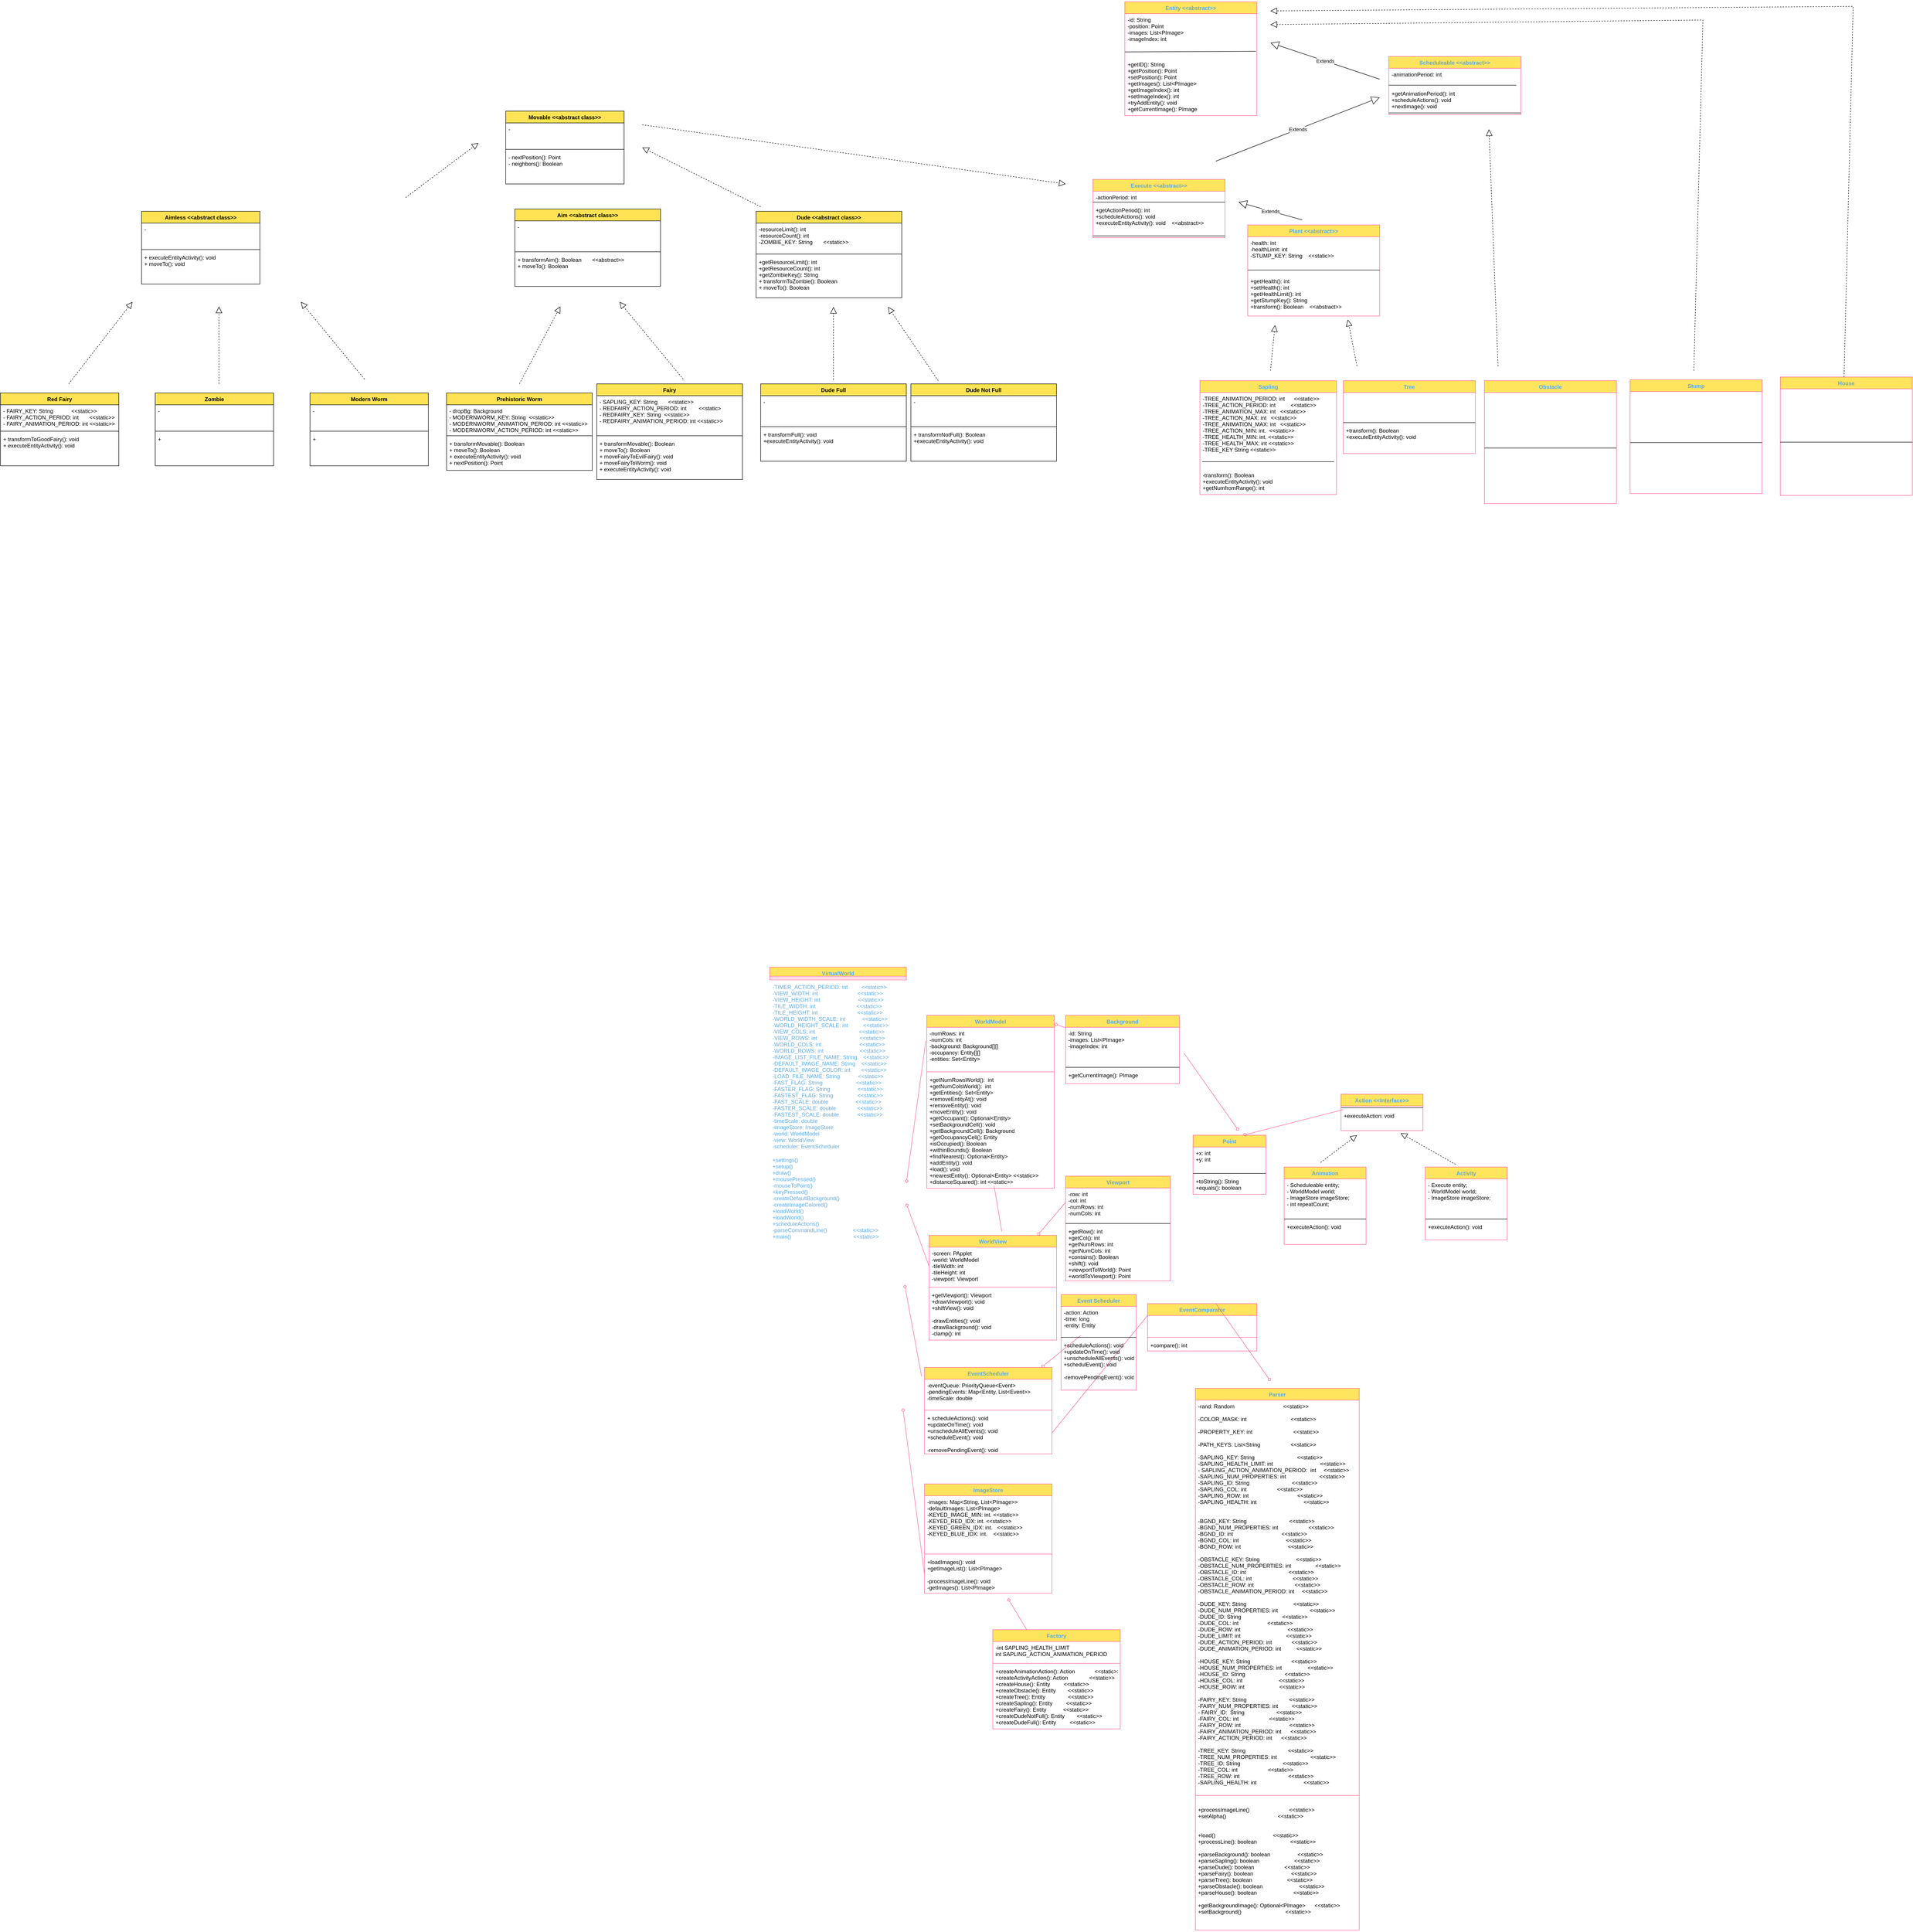 <mxfile version="15.7.0" type="device"><diagram id="Yo6Zvny2ZRX3JAPKxXua" name="Page 2"><mxGraphModel dx="4070" dy="2226" grid="1" gridSize="10" guides="1" tooltips="1" connect="1" arrows="1" fold="1" page="1" pageScale="1" pageWidth="850" pageHeight="1100" math="0" shadow="0"><root><mxCell id="0"/><mxCell id="1" parent="0"/><mxCell id="8I9pphBKhg92I5GMk5e_-50" value="VirtualWorld" style="swimlane;fontStyle=1;align=center;verticalAlign=top;childLayout=stackLayout;horizontal=1;startSize=20;horizontalStack=0;resizeParent=1;resizeParentMax=0;resizeLast=0;collapsible=1;marginBottom=0;hachureGap=4;pointerEvents=0;fillColor=#FFE45E;strokeColor=#FF6392;fontColor=#5AA9E6;" parent="1" vertex="1"><mxGeometry x="30" y="1030" width="300" height="28" as="geometry"/></mxCell><mxCell id="8I9pphBKhg92I5GMk5e_-52" value="" style="line;strokeWidth=1;fillColor=none;align=left;verticalAlign=middle;spacingTop=-1;spacingLeft=3;spacingRight=3;rotatable=0;labelPosition=right;points=[];portConstraint=eastwest;strokeColor=#FF6392;fontColor=#5AA9E6;" parent="8I9pphBKhg92I5GMk5e_-50" vertex="1"><mxGeometry y="20" width="300" height="8" as="geometry"/></mxCell><mxCell id="8I9pphBKhg92I5GMk5e_-85" value="House" style="swimlane;fontStyle=1;align=center;verticalAlign=top;childLayout=stackLayout;horizontal=1;startSize=26;horizontalStack=0;resizeParent=1;resizeParentMax=0;resizeLast=0;collapsible=1;marginBottom=0;hachureGap=4;pointerEvents=0;sketch=0;fontColor=#5AA9E6;strokeColor=#FF6392;fillColor=#FFE45E;" parent="1" vertex="1"><mxGeometry x="2250" y="-266" width="290" height="260" as="geometry"/></mxCell><mxCell id="8I9pphBKhg92I5GMk5e_-87" value="" style="line;strokeWidth=1;fillColor=none;align=left;verticalAlign=middle;spacingTop=-1;spacingLeft=3;spacingRight=3;rotatable=0;labelPosition=right;points=[];portConstraint=eastwest;" parent="8I9pphBKhg92I5GMk5e_-85" vertex="1"><mxGeometry y="26" width="290" height="234" as="geometry"/></mxCell><mxCell id="o6hH6BZKkpu5IeQsBIEY-14" value="Entity &lt;&lt;abstract&gt;&gt;" style="swimlane;fontStyle=1;align=center;verticalAlign=top;childLayout=stackLayout;horizontal=1;startSize=26;horizontalStack=0;resizeParent=1;resizeParentMax=0;resizeLast=0;collapsible=1;marginBottom=0;hachureGap=4;pointerEvents=0;sketch=0;fontColor=#5AA9E6;strokeColor=#FF6392;fillColor=#FFE45E;" parent="1" vertex="1"><mxGeometry x="810" y="-1090" width="290" height="250" as="geometry"/></mxCell><mxCell id="3Za1OkTk8tqTGQgKvtd6-23" value="" style="endArrow=none;html=1;rounded=0;exitX=0.993;exitY=0.369;exitDx=0;exitDy=0;exitPerimeter=0;" parent="o6hH6BZKkpu5IeQsBIEY-14" source="o6hH6BZKkpu5IeQsBIEY-15" edge="1"><mxGeometry width="50" height="50" relative="1" as="geometry"><mxPoint x="220" y="110" as="sourcePoint"/><mxPoint y="110" as="targetPoint"/></mxGeometry></mxCell><mxCell id="o6hH6BZKkpu5IeQsBIEY-15" value="-id: String&#10;-position: Point&#10;-images: List&lt;PImage&gt;&#10;-imageIndex: int&#10;&#10;&#10;&#10;+getID(): String&#10;+getPosition(): Point&#10;+setPosition(): Point&#10;+getImages(): List&lt;PImage&gt;&#10;+getImageIndex(): int&#10;+setImageIndex(): int&#10;+tryAddEntity(): void&#10;+getCurrentImage(): PImage" style="text;strokeColor=none;fillColor=none;align=left;verticalAlign=top;spacingLeft=4;spacingRight=4;overflow=hidden;rotatable=0;points=[[0,0.5],[1,0.5]];portConstraint=eastwest;" parent="o6hH6BZKkpu5IeQsBIEY-14" vertex="1"><mxGeometry y="26" width="290" height="224" as="geometry"/></mxCell><mxCell id="o6hH6BZKkpu5IeQsBIEY-17" value="Tree" style="swimlane;fontStyle=1;align=center;verticalAlign=top;childLayout=stackLayout;horizontal=1;startSize=26;horizontalStack=0;resizeParent=1;resizeParentMax=0;resizeLast=0;collapsible=1;marginBottom=0;hachureGap=4;pointerEvents=0;sketch=0;fontColor=#5AA9E6;strokeColor=#FF6392;fillColor=#FFE45E;" parent="1" vertex="1"><mxGeometry x="1290" y="-258" width="290" height="160" as="geometry"/></mxCell><mxCell id="3Za1OkTk8tqTGQgKvtd6-34" value="" style="endArrow=none;html=1;rounded=0;" parent="o6hH6BZKkpu5IeQsBIEY-17" edge="1"><mxGeometry width="50" height="50" relative="1" as="geometry"><mxPoint y="92.17" as="sourcePoint"/><mxPoint x="290" y="92.17" as="targetPoint"/></mxGeometry></mxCell><mxCell id="o6hH6BZKkpu5IeQsBIEY-18" value="&#10;&#10;&#10;&#10;&#10;+transform(): Boolean&#10;+executeEntityActivity(): void&#10;&#10;" style="text;strokeColor=none;fillColor=none;align=left;verticalAlign=top;spacingLeft=4;spacingRight=4;overflow=hidden;rotatable=0;points=[[0,0.5],[1,0.5]];portConstraint=eastwest;" parent="o6hH6BZKkpu5IeQsBIEY-17" vertex="1"><mxGeometry y="26" width="290" height="134" as="geometry"/></mxCell><mxCell id="o6hH6BZKkpu5IeQsBIEY-32" value="Obstacle" style="swimlane;fontStyle=1;align=center;verticalAlign=top;childLayout=stackLayout;horizontal=1;startSize=26;horizontalStack=0;resizeParent=1;resizeParentMax=0;resizeLast=0;collapsible=1;marginBottom=0;hachureGap=4;pointerEvents=0;sketch=0;fontColor=#5AA9E6;strokeColor=#FF6392;fillColor=#FFE45E;" parent="1" vertex="1"><mxGeometry x="1600" y="-258" width="290" height="270" as="geometry"/></mxCell><mxCell id="o6hH6BZKkpu5IeQsBIEY-34" value="" style="line;strokeWidth=1;fillColor=none;align=left;verticalAlign=middle;spacingTop=-1;spacingLeft=3;spacingRight=3;rotatable=0;labelPosition=right;points=[];portConstraint=eastwest;" parent="o6hH6BZKkpu5IeQsBIEY-32" vertex="1"><mxGeometry y="26" width="290" height="244" as="geometry"/></mxCell><mxCell id="o6hH6BZKkpu5IeQsBIEY-45" value="Stump" style="swimlane;fontStyle=1;align=center;verticalAlign=top;childLayout=stackLayout;horizontal=1;startSize=26;horizontalStack=0;resizeParent=1;resizeParentMax=0;resizeLast=0;collapsible=1;marginBottom=0;hachureGap=4;pointerEvents=0;sketch=0;fontColor=#5AA9E6;strokeColor=#FF6392;fillColor=#FFE45E;" parent="1" vertex="1"><mxGeometry x="1920" y="-260" width="290" height="250" as="geometry"/></mxCell><mxCell id="o6hH6BZKkpu5IeQsBIEY-47" value="" style="line;strokeWidth=1;fillColor=none;align=left;verticalAlign=middle;spacingTop=-1;spacingLeft=3;spacingRight=3;rotatable=0;labelPosition=right;points=[];portConstraint=eastwest;" parent="o6hH6BZKkpu5IeQsBIEY-45" vertex="1"><mxGeometry y="26" width="290" height="224" as="geometry"/></mxCell><mxCell id="o6hH6BZKkpu5IeQsBIEY-51" value="Execute &lt;&lt;abstract&gt;&gt;" style="swimlane;fontStyle=1;align=center;verticalAlign=top;childLayout=stackLayout;horizontal=1;startSize=26;horizontalStack=0;resizeParent=1;resizeParentMax=0;resizeLast=0;collapsible=1;marginBottom=0;hachureGap=4;pointerEvents=0;sketch=0;fontColor=#5AA9E6;strokeColor=#FF6392;fillColor=#FFE45E;" parent="1" vertex="1"><mxGeometry x="740" y="-700" width="290" height="128" as="geometry"/></mxCell><mxCell id="3Za1OkTk8tqTGQgKvtd6-27" value="" style="endArrow=none;html=1;rounded=0;entryX=1;entryY=0.255;entryDx=0;entryDy=0;entryPerimeter=0;" parent="o6hH6BZKkpu5IeQsBIEY-51" target="o6hH6BZKkpu5IeQsBIEY-52" edge="1"><mxGeometry width="50" height="50" relative="1" as="geometry"><mxPoint y="50" as="sourcePoint"/><mxPoint x="240" y="50" as="targetPoint"/></mxGeometry></mxCell><mxCell id="o6hH6BZKkpu5IeQsBIEY-52" value="-actionPeriod: int&#10;&#10;+getActionPeriod(): int&#10;+scheduleActions(): void&#10;+executeEntityActivity(): void    &lt;&lt;abstract&gt;&gt;" style="text;strokeColor=none;fillColor=none;align=left;verticalAlign=top;spacingLeft=4;spacingRight=4;overflow=hidden;rotatable=0;points=[[0,0.5],[1,0.5]];portConstraint=eastwest;" parent="o6hH6BZKkpu5IeQsBIEY-51" vertex="1"><mxGeometry y="26" width="290" height="94" as="geometry"/></mxCell><mxCell id="o6hH6BZKkpu5IeQsBIEY-53" value="" style="line;strokeWidth=1;fillColor=none;align=left;verticalAlign=middle;spacingTop=-1;spacingLeft=3;spacingRight=3;rotatable=0;labelPosition=right;points=[];portConstraint=eastwest;" parent="o6hH6BZKkpu5IeQsBIEY-51" vertex="1"><mxGeometry y="120" width="290" height="8" as="geometry"/></mxCell><mxCell id="o6hH6BZKkpu5IeQsBIEY-65" value="Scheduleable &lt;&lt;abstract&gt;&gt;" style="swimlane;fontStyle=1;align=center;verticalAlign=top;childLayout=stackLayout;horizontal=1;startSize=26;horizontalStack=0;resizeParent=1;resizeParentMax=0;resizeLast=0;collapsible=1;marginBottom=0;hachureGap=4;pointerEvents=0;sketch=0;fontColor=#5AA9E6;strokeColor=#FF6392;fillColor=#FFE45E;" parent="1" vertex="1"><mxGeometry x="1390" y="-970" width="290" height="128" as="geometry"/></mxCell><mxCell id="3Za1OkTk8tqTGQgKvtd6-28" value="" style="endArrow=none;html=1;rounded=0;exitX=0;exitY=0.395;exitDx=0;exitDy=0;exitPerimeter=0;" parent="o6hH6BZKkpu5IeQsBIEY-65" source="o6hH6BZKkpu5IeQsBIEY-66" edge="1"><mxGeometry width="50" height="50" relative="1" as="geometry"><mxPoint x="40" y="63.17" as="sourcePoint"/><mxPoint x="280" y="63.17" as="targetPoint"/></mxGeometry></mxCell><mxCell id="o6hH6BZKkpu5IeQsBIEY-66" value="-animationPeriod: int&#10;&#10;&#10;+getAnimationPeriod(): int&#10;+scheduleActions(): void&#10;+nextImage(): void&#10;" style="text;strokeColor=none;fillColor=none;align=left;verticalAlign=top;spacingLeft=4;spacingRight=4;overflow=hidden;rotatable=0;points=[[0,0.5],[1,0.5]];portConstraint=eastwest;" parent="o6hH6BZKkpu5IeQsBIEY-65" vertex="1"><mxGeometry y="26" width="290" height="94" as="geometry"/></mxCell><mxCell id="o6hH6BZKkpu5IeQsBIEY-67" value="" style="line;strokeWidth=1;fillColor=none;align=left;verticalAlign=middle;spacingTop=-1;spacingLeft=3;spacingRight=3;rotatable=0;labelPosition=right;points=[];portConstraint=eastwest;" parent="o6hH6BZKkpu5IeQsBIEY-65" vertex="1"><mxGeometry y="120" width="290" height="8" as="geometry"/></mxCell><mxCell id="o6hH6BZKkpu5IeQsBIEY-62" value="Sapling" style="swimlane;fontStyle=1;align=center;verticalAlign=top;childLayout=stackLayout;horizontal=1;startSize=26;horizontalStack=0;resizeParent=1;resizeParentMax=0;resizeLast=0;collapsible=1;marginBottom=0;hachureGap=4;pointerEvents=0;sketch=0;fontColor=#5AA9E6;strokeColor=#FF6392;fillColor=#FFE45E;" parent="1" vertex="1"><mxGeometry x="975" y="-258" width="300" height="250" as="geometry"/></mxCell><mxCell id="o6hH6BZKkpu5IeQsBIEY-63" value="-TREE_ANIMATION_PERIOD: int      &lt;&lt;static&gt;&gt;&#10;-TREE_ACTION_PERIOD: int          &lt;&lt;static&gt;&gt;&#10;-TREE_ANIMATION_MAX: int   &lt;&lt;static&gt;&gt;&#10;-TREE_ACTION_MAX: int   &lt;&lt;static&gt;&gt;&#10;-TREE_ANIMATION_MAX: int   &lt;&lt;static&gt;&gt;&#10;-TREE_ACTION_MIN: int.  &lt;&lt;static&gt;&gt;&#10;-TREE_HEALTH_MIN: int. &lt;&lt;static&gt;&gt;&#10;-TREE_HEALTH_MAX: int &lt;&lt;static&gt;&gt;&#10;-TREE_KEY String &lt;&lt;static&gt;&gt;&#10;&#10;&#10;&#10;-transform(): Boolean&#10;+executeEntityActivity(): void&#10;+getNumfromRange(): int&#10;&#10;&#10;                     &#10;" style="text;strokeColor=none;fillColor=none;align=left;verticalAlign=top;spacingLeft=4;spacingRight=4;overflow=hidden;rotatable=0;points=[[0,0.5],[1,0.5]];portConstraint=eastwest;" parent="o6hH6BZKkpu5IeQsBIEY-62" vertex="1"><mxGeometry y="26" width="300" height="224" as="geometry"/></mxCell><mxCell id="3Za1OkTk8tqTGQgKvtd6-35" value="" style="endArrow=none;html=1;rounded=0;" parent="o6hH6BZKkpu5IeQsBIEY-62" edge="1"><mxGeometry width="50" height="50" relative="1" as="geometry"><mxPoint x="5" y="178" as="sourcePoint"/><mxPoint x="295" y="178" as="targetPoint"/></mxGeometry></mxCell><mxCell id="o6hH6BZKkpu5IeQsBIEY-38" value="Plant &lt;&lt;abstract&gt;&gt;" style="swimlane;fontStyle=1;align=center;verticalAlign=top;childLayout=stackLayout;horizontal=1;startSize=26;horizontalStack=0;resizeParent=1;resizeParentMax=0;resizeLast=0;collapsible=1;marginBottom=0;hachureGap=4;pointerEvents=0;sketch=0;fontColor=#5AA9E6;strokeColor=#FF6392;fillColor=#FFE45E;" parent="1" vertex="1"><mxGeometry x="1080" y="-600" width="290" height="200" as="geometry"/></mxCell><mxCell id="3Za1OkTk8tqTGQgKvtd6-36" value="" style="endArrow=none;html=1;rounded=0;" parent="o6hH6BZKkpu5IeQsBIEY-38" edge="1"><mxGeometry width="50" height="50" relative="1" as="geometry"><mxPoint y="99.17" as="sourcePoint"/><mxPoint x="290" y="99.17" as="targetPoint"/></mxGeometry></mxCell><mxCell id="o6hH6BZKkpu5IeQsBIEY-39" value="-health: int&#10;-healthLimit: int&#10;-STUMP_KEY: String    &lt;&lt;static&gt;&gt;&#10;&#10;&#10;&#10;+getHealth(): int&#10;+setHealth(): int&#10;+getHealthLimit(): int&#10;+getStumpKey(): String&#10;+transform(): Boolean    &lt;&lt;abstract&gt;&gt;" style="text;strokeColor=none;fillColor=none;align=left;verticalAlign=top;spacingLeft=4;spacingRight=4;overflow=hidden;rotatable=0;points=[[0,0.5],[1,0.5]];portConstraint=eastwest;" parent="o6hH6BZKkpu5IeQsBIEY-38" vertex="1"><mxGeometry y="26" width="290" height="174" as="geometry"/></mxCell><mxCell id="DBRj62PSFTA541oXrayT-7" value="Extends" style="endArrow=block;endSize=16;endFill=0;html=1;rounded=0;" parent="1" edge="1"><mxGeometry width="160" relative="1" as="geometry"><mxPoint x="1010" y="-740" as="sourcePoint"/><mxPoint x="1370" y="-880" as="targetPoint"/></mxGeometry></mxCell><mxCell id="DBRj62PSFTA541oXrayT-13" value="" style="endArrow=block;dashed=1;endFill=0;endSize=12;html=1;rounded=0;" parent="1" edge="1"><mxGeometry width="160" relative="1" as="geometry"><mxPoint x="1130" y="-280" as="sourcePoint"/><mxPoint x="1140" y="-380" as="targetPoint"/></mxGeometry></mxCell><mxCell id="DBRj62PSFTA541oXrayT-15" value="" style="endArrow=block;dashed=1;endFill=0;endSize=12;html=1;rounded=0;" parent="1" edge="1"><mxGeometry width="160" relative="1" as="geometry"><mxPoint x="-250" y="-820" as="sourcePoint"/><mxPoint x="680" y="-690" as="targetPoint"/></mxGeometry></mxCell><mxCell id="3Za1OkTk8tqTGQgKvtd6-6" value="" style="endArrow=block;dashed=1;endFill=0;endSize=12;html=1;rounded=0;" parent="1" edge="1"><mxGeometry width="160" relative="1" as="geometry"><mxPoint x="1320" y="-290" as="sourcePoint"/><mxPoint x="1300" y="-392" as="targetPoint"/></mxGeometry></mxCell><mxCell id="3Za1OkTk8tqTGQgKvtd6-8" value="Extends" style="endArrow=block;endSize=16;endFill=0;html=1;rounded=0;" parent="1" edge="1"><mxGeometry width="160" relative="1" as="geometry"><mxPoint x="1200" y="-611" as="sourcePoint"/><mxPoint x="1060" y="-650" as="targetPoint"/></mxGeometry></mxCell><mxCell id="3Za1OkTk8tqTGQgKvtd6-9" value="" style="endArrow=block;dashed=1;endFill=0;endSize=12;html=1;rounded=0;" parent="1" edge="1"><mxGeometry width="160" relative="1" as="geometry"><mxPoint x="1630" y="-290" as="sourcePoint"/><mxPoint x="1610" y="-810" as="targetPoint"/></mxGeometry></mxCell><mxCell id="3Za1OkTk8tqTGQgKvtd6-10" value="Extends" style="endArrow=block;endSize=16;endFill=0;html=1;rounded=0;" parent="1" edge="1"><mxGeometry width="160" relative="1" as="geometry"><mxPoint x="1370" y="-920" as="sourcePoint"/><mxPoint x="1130" y="-1000" as="targetPoint"/></mxGeometry></mxCell><mxCell id="3Za1OkTk8tqTGQgKvtd6-11" value="" style="endArrow=block;dashed=1;endFill=0;endSize=12;html=1;rounded=0;" parent="1" edge="1"><mxGeometry width="160" relative="1" as="geometry"><mxPoint x="2060" y="-280" as="sourcePoint"/><mxPoint x="1130" y="-1040" as="targetPoint"/><Array as="points"><mxPoint x="2080" y="-1050"/></Array></mxGeometry></mxCell><mxCell id="3Za1OkTk8tqTGQgKvtd6-12" value="" style="endArrow=block;dashed=1;endFill=0;endSize=12;html=1;rounded=0;" parent="1" edge="1"><mxGeometry width="160" relative="1" as="geometry"><mxPoint x="2390" y="-266" as="sourcePoint"/><mxPoint x="1130" y="-1070" as="targetPoint"/><Array as="points"><mxPoint x="2410" y="-1080"/></Array></mxGeometry></mxCell><mxCell id="8I9pphBKhg92I5GMk5e_-31" value="" style="graphMlID=e0;endArrow=none;strokeColor=#FF6392;strokeWidth=1.0;startArrow=diamond;startFill=0;endFill=1;exitX=1;exitY=0.25;exitDx=0;exitDy=0;fontColor=#5AA9E6;entryX=-0.008;entryY=-0.286;entryDx=0;entryDy=0;entryPerimeter=0;" parent="1" target="8I9pphBKhg92I5GMk5e_-57" edge="1"><mxGeometry relative="1" as="geometry"><mxPoint x="330" y="1504" as="sourcePoint"/></mxGeometry></mxCell><mxCell id="8I9pphBKhg92I5GMk5e_-32" value="" style="graphMlID=e1;endArrow=none;strokeColor=#FF6392;strokeWidth=1.0;startArrow=diamond;startFill=0;endFill=1;exitX=1;exitY=0.5;exitDx=0;exitDy=0;fontColor=#5AA9E6;entryX=0;entryY=0.5;entryDx=0;entryDy=0;" parent="1" target="8I9pphBKhg92I5GMk5e_-61" edge="1"><mxGeometry relative="1" as="geometry"><mxPoint x="330" y="1549.0" as="sourcePoint"/></mxGeometry></mxCell><mxCell id="8I9pphBKhg92I5GMk5e_-33" value="" style="graphMlID=e2;endArrow=none;strokeColor=#FF6392;strokeWidth=1.0;startArrow=diamond;startFill=0;endFill=1;fontColor=#5AA9E6;entryX=0;entryY=0.25;entryDx=0;entryDy=0;" parent="1" source="8I9pphBKhg92I5GMk5e_-60" target="8I9pphBKhg92I5GMk5e_-89" edge="1"><mxGeometry relative="1" as="geometry"><mxPoint x="658" y="1429" as="sourcePoint"/></mxGeometry></mxCell><mxCell id="8I9pphBKhg92I5GMk5e_-34" value="" style="graphMlID=e3;endArrow=none;strokeColor=#FF6392;strokeWidth=1.0;startArrow=diamond;startFill=0;endFill=1;exitX=0.988;exitY=-0.077;exitDx=0;exitDy=0;exitPerimeter=0;fontColor=#5AA9E6;entryX=-0.023;entryY=0.105;entryDx=0;entryDy=0;entryPerimeter=0;" parent="1" target="8I9pphBKhg92I5GMk5e_-64" edge="1"><mxGeometry relative="1" as="geometry"><mxPoint x="850" y="1769" as="targetPoint"/><mxPoint x="326.4" y="1727.596" as="sourcePoint"/></mxGeometry></mxCell><mxCell id="8I9pphBKhg92I5GMk5e_-35" value="" style="graphMlID=e4;endArrow=none;strokeColor=#FF6392;strokeWidth=1.0;startArrow=diamond;startFill=0;endFill=1;exitX=0.975;exitY=1;exitDx=0;exitDy=0;exitPerimeter=0;fontColor=#5AA9E6;entryX=0;entryY=0.5;entryDx=0;entryDy=0;" parent="1" target="8I9pphBKhg92I5GMk5e_-71" edge="1"><mxGeometry relative="1" as="geometry"><mxPoint x="322.5" y="1999" as="sourcePoint"/></mxGeometry></mxCell><mxCell id="8I9pphBKhg92I5GMk5e_-36" value="" style="graphMlID=e5;endArrow=none;strokeColor=#FF6392;strokeWidth=1.0;startArrow=diamond;startFill=0;endFill=1;fontColor=#5AA9E6;exitX=1.001;exitY=-0.077;exitDx=0;exitDy=0;exitPerimeter=0;" parent="1" source="8I9pphBKhg92I5GMk5e_-55" target="8I9pphBKhg92I5GMk5e_-82" edge="1"><mxGeometry relative="1" as="geometry"/></mxCell><mxCell id="8I9pphBKhg92I5GMk5e_-37" value="" style="graphMlID=e6;endArrow=none;strokeColor=#FF6392;strokeWidth=1.0;startArrow=diamond;startFill=0;endFill=1;fontColor=#5AA9E6;" parent="1" source="8I9pphBKhg92I5GMk5e_-64" target="8I9pphBKhg92I5GMk5e_-97" edge="1"><mxGeometry relative="1" as="geometry"/></mxCell><mxCell id="8I9pphBKhg92I5GMk5e_-38" value="" style="graphMlID=e7;endArrow=none;strokeColor=#FF6392;strokeWidth=1.0;startArrow=none;startFill=1;endFill=1;fontColor=#5AA9E6;entryX=0;entryY=0.25;entryDx=0;entryDy=0;exitX=1;exitY=0.5;exitDx=0;exitDy=0;" parent="1" source="8I9pphBKhg92I5GMk5e_-67" target="8I9pphBKhg92I5GMk5e_-72" edge="1"><mxGeometry relative="1" as="geometry"/></mxCell><mxCell id="8I9pphBKhg92I5GMk5e_-44" value="" style="graphMlID=e13;endArrow=none;strokeColor=#FF6392;strokeWidth=1.0;startArrow=none;startFill=1;endFill=1;fontColor=#5AA9E6;entryX=0.528;entryY=0.978;entryDx=0;entryDy=0;entryPerimeter=0;exitX=0.57;exitY=-0.037;exitDx=0;exitDy=0;exitPerimeter=0;" parent="1" source="8I9pphBKhg92I5GMk5e_-60" target="8I9pphBKhg92I5GMk5e_-57" edge="1"><mxGeometry relative="1" as="geometry"/></mxCell><mxCell id="8I9pphBKhg92I5GMk5e_-54" value="WorldModel" style="swimlane;fontStyle=1;align=center;verticalAlign=top;childLayout=stackLayout;horizontal=1;startSize=26;horizontalStack=0;resizeParent=1;resizeParentMax=0;resizeLast=0;collapsible=1;marginBottom=0;hachureGap=4;pointerEvents=0;sketch=0;fontColor=#5AA9E6;strokeColor=#FF6392;fillColor=#FFE45E;" parent="1" vertex="1"><mxGeometry x="375" y="1136" width="280" height="380" as="geometry"/></mxCell><mxCell id="8I9pphBKhg92I5GMk5e_-55" value="-numRows: int&#10;-numCols: int&#10;-background: Background[][]&#10;-occupancy: Entity[][]&#10;-entities: Set&lt;Entity&gt;" style="text;strokeColor=none;fillColor=none;align=left;verticalAlign=top;spacingLeft=4;spacingRight=4;overflow=hidden;rotatable=0;points=[[0,0.5],[1,0.5]];portConstraint=eastwest;fontColor=#000000;" parent="8I9pphBKhg92I5GMk5e_-54" vertex="1"><mxGeometry y="26" width="280" height="94" as="geometry"/></mxCell><mxCell id="8I9pphBKhg92I5GMk5e_-56" value="" style="line;strokeWidth=1;fillColor=none;align=left;verticalAlign=middle;spacingTop=-1;spacingLeft=3;spacingRight=3;rotatable=0;labelPosition=right;points=[];portConstraint=eastwest;strokeColor=#FF6392;fontColor=#5AA9E6;" parent="8I9pphBKhg92I5GMk5e_-54" vertex="1"><mxGeometry y="120" width="280" height="8" as="geometry"/></mxCell><mxCell id="8I9pphBKhg92I5GMk5e_-57" value="+getNumRowsWorld():  int&#10;+getNumColsWorld():  int&#10;+getEntities(): Set&lt;Entity&gt;&#10;+removeEntityAt(): void&#10;+removeEntity(): void&#10;+moveEntity(): void&#10;+getOccupant(): Optional&lt;Entity&gt;&#10;+setBackgroundCell(): void&#10;+getBackgroundCell(): Background&#10;+getOccupancyCell(): Entity&#10;+isOccupied(): Boolean&#10;+withinBounds(): Boolean&#10;+findNearest(): Optional&lt;Entity&gt;&#10;+addEntity(): void&#10;+load(): void&#10;+nearestEntity(): Optional&lt;Entity&gt; &lt;&lt;static&gt;&gt;&#10;+distanceSquared(): int &lt;&lt;static&gt;&gt;&#10;&#10;-setOccupancyCell(): Entity" style="text;strokeColor=none;fillColor=none;align=left;verticalAlign=top;spacingLeft=4;spacingRight=4;overflow=hidden;rotatable=0;points=[[0,0.5],[1,0.5]];portConstraint=eastwest;fontColor=#020405;" parent="8I9pphBKhg92I5GMk5e_-54" vertex="1"><mxGeometry y="128" width="280" height="252" as="geometry"/></mxCell><mxCell id="8I9pphBKhg92I5GMk5e_-60" value="WorldView" style="swimlane;fontStyle=1;align=center;verticalAlign=top;childLayout=stackLayout;horizontal=1;startSize=26;horizontalStack=0;resizeParent=1;resizeParentMax=0;resizeLast=0;collapsible=1;marginBottom=0;hachureGap=4;pointerEvents=0;sketch=0;fontColor=#5AA9E6;strokeColor=#FF6392;fillColor=#FFE45E;" parent="1" vertex="1"><mxGeometry x="380" y="1619" width="280" height="230" as="geometry"/></mxCell><mxCell id="8I9pphBKhg92I5GMk5e_-61" value="-screen: PApplet&#10;-world: WorldModel&#10;-tileWidth: int&#10;-tileHeight: int&#10;-viewport: Viewport" style="text;strokeColor=none;fillColor=none;align=left;verticalAlign=top;spacingLeft=4;spacingRight=4;overflow=hidden;rotatable=0;points=[[0,0.5],[1,0.5]];portConstraint=eastwest;fontColor=#000000;" parent="8I9pphBKhg92I5GMk5e_-60" vertex="1"><mxGeometry y="26" width="280" height="84" as="geometry"/></mxCell><mxCell id="8I9pphBKhg92I5GMk5e_-62" value="" style="line;strokeWidth=1;fillColor=none;align=left;verticalAlign=middle;spacingTop=-1;spacingLeft=3;spacingRight=3;rotatable=0;labelPosition=right;points=[];portConstraint=eastwest;strokeColor=#FF6392;fontColor=#5AA9E6;" parent="8I9pphBKhg92I5GMk5e_-60" vertex="1"><mxGeometry y="110" width="280" height="8" as="geometry"/></mxCell><mxCell id="8I9pphBKhg92I5GMk5e_-63" value="+getViewport(): Viewport&#10;+drawViewport(): void&#10;+shiftView(): void&#10;&#10;-drawEntities(): void&#10;-drawBackground(): void&#10;-clamp(): int" style="text;strokeColor=none;fillColor=none;align=left;verticalAlign=top;spacingLeft=4;spacingRight=4;overflow=hidden;rotatable=0;points=[[0,0.5],[1,0.5]];portConstraint=eastwest;fontColor=#000000;" parent="8I9pphBKhg92I5GMk5e_-60" vertex="1"><mxGeometry y="118" width="280" height="112" as="geometry"/></mxCell><mxCell id="8I9pphBKhg92I5GMk5e_-68" value="ImageStore" style="swimlane;fontStyle=1;align=center;verticalAlign=top;childLayout=stackLayout;horizontal=1;startSize=26;horizontalStack=0;resizeParent=1;resizeParentMax=0;resizeLast=0;collapsible=1;marginBottom=0;hachureGap=4;pointerEvents=0;sketch=0;fontColor=#5AA9E6;strokeColor=#FF6392;fillColor=#FFE45E;" parent="1" vertex="1"><mxGeometry x="370" y="2165" width="280" height="240" as="geometry"/></mxCell><mxCell id="8I9pphBKhg92I5GMk5e_-69" value="-images: Map&lt;String, List&lt;PImage&gt;&gt;&#10;-defaultImages: List&lt;PImage&gt;&#10;-KEYED_IMAGE_MIN: int. &lt;&lt;static&gt;&gt;&#10;-KEYED_RED_IDX: int. &lt;&lt;static&gt;&gt;&#10;-KEYED_GREEN_IDX: int.   &lt;&lt;static&gt;&gt;&#10;-KEYED_BLUE_IDX: int.    &lt;&lt;static&gt;&gt;&#10;" style="text;strokeColor=none;fillColor=none;align=left;verticalAlign=top;spacingLeft=4;spacingRight=4;overflow=hidden;rotatable=0;points=[[0,0.5],[1,0.5]];portConstraint=eastwest;fontColor=#000000;" parent="8I9pphBKhg92I5GMk5e_-68" vertex="1"><mxGeometry y="26" width="280" height="124" as="geometry"/></mxCell><mxCell id="8I9pphBKhg92I5GMk5e_-70" value="" style="line;strokeWidth=1;fillColor=none;align=left;verticalAlign=middle;spacingTop=-1;spacingLeft=3;spacingRight=3;rotatable=0;labelPosition=right;points=[];portConstraint=eastwest;strokeColor=#FF6392;fontColor=#5AA9E6;" parent="8I9pphBKhg92I5GMk5e_-68" vertex="1"><mxGeometry y="150" width="280" height="8" as="geometry"/></mxCell><mxCell id="8I9pphBKhg92I5GMk5e_-71" value="+loadImages(): void&#10;+getImageList(): List&lt;PImage&gt;&#10;&#10;-processImageLine(): void&#10;-getImages(): List&lt;PImage&gt;" style="text;strokeColor=none;fillColor=none;align=left;verticalAlign=top;spacingLeft=4;spacingRight=4;overflow=hidden;rotatable=0;points=[[0,0.5],[1,0.5]];portConstraint=eastwest;fontColor=#000000;" parent="8I9pphBKhg92I5GMk5e_-68" vertex="1"><mxGeometry y="158" width="280" height="82" as="geometry"/></mxCell><mxCell id="8I9pphBKhg92I5GMk5e_-72" value="EventComparator" style="swimlane;fontStyle=1;align=center;verticalAlign=top;childLayout=stackLayout;horizontal=1;startSize=26;horizontalStack=0;resizeParent=1;resizeParentMax=0;resizeLast=0;collapsible=1;marginBottom=0;hachureGap=4;pointerEvents=0;sketch=0;fontColor=#5AA9E6;strokeColor=#FF6392;fillColor=#FFE45E;" parent="1" vertex="1"><mxGeometry x="860" y="1769" width="240" height="104" as="geometry"/></mxCell><mxCell id="8I9pphBKhg92I5GMk5e_-73" value="&#10;&#10;" style="text;strokeColor=none;fillColor=none;align=left;verticalAlign=top;spacingLeft=4;spacingRight=4;overflow=hidden;rotatable=0;points=[[0,0.5],[1,0.5]];portConstraint=eastwest;fontColor=#000000;" parent="8I9pphBKhg92I5GMk5e_-72" vertex="1"><mxGeometry y="26" width="240" height="44" as="geometry"/></mxCell><mxCell id="8I9pphBKhg92I5GMk5e_-74" value="" style="line;strokeWidth=1;fillColor=none;align=left;verticalAlign=middle;spacingTop=-1;spacingLeft=3;spacingRight=3;rotatable=0;labelPosition=right;points=[];portConstraint=eastwest;strokeColor=#FF6392;fontColor=#5AA9E6;" parent="8I9pphBKhg92I5GMk5e_-72" vertex="1"><mxGeometry y="70" width="240" height="8" as="geometry"/></mxCell><mxCell id="8I9pphBKhg92I5GMk5e_-75" value="+compare(): int" style="text;strokeColor=none;fillColor=none;align=left;verticalAlign=top;spacingLeft=4;spacingRight=4;overflow=hidden;rotatable=0;points=[[0,0.5],[1,0.5]];portConstraint=eastwest;fontColor=#000000;" parent="8I9pphBKhg92I5GMk5e_-72" vertex="1"><mxGeometry y="78" width="240" height="26" as="geometry"/></mxCell><mxCell id="8I9pphBKhg92I5GMk5e_-77" value="Parser" style="swimlane;fontStyle=1;align=center;verticalAlign=top;childLayout=stackLayout;horizontal=1;startSize=26;horizontalStack=0;resizeParent=1;resizeParentMax=0;resizeLast=0;collapsible=1;marginBottom=0;hachureGap=4;pointerEvents=0;sketch=0;fontColor=#5AA9E6;strokeColor=#FF6392;fillColor=#FFE45E;" parent="1" vertex="1"><mxGeometry x="965" y="1955" width="360" height="1190" as="geometry"/></mxCell><mxCell id="8I9pphBKhg92I5GMk5e_-78" value="-rand: Random                                &lt;&lt;static&gt;&gt;&#10;&#10;-COLOR_MASK: int                             &lt;&lt;static&gt;&gt;&#10;&#10;-PROPERTY_KEY: int                           &lt;&lt;static&gt;&gt;&#10;&#10;-PATH_KEYS: List&lt;String                    &lt;&lt;static&gt;&gt;&#10;&#10;-SAPLING_KEY: String                            &lt;&lt;static&gt;&gt;&#10;-SAPLING_HEALTH_LIMIT: int                               &lt;&lt;static&gt;&gt;&#10;- SAPLING_ACTION_ANIMATION_PERIOD:  int     &lt;&lt;static&gt;&gt;&#10;-SAPLING_NUM_PROPERTIES: int                      &lt;&lt;static&gt;&gt;&#10;-SAPLING_ID: String                            &lt;&lt;static&gt;&gt;&#10;-SAPLING_COL: int                    &lt;&lt;static&gt;&gt;&#10;-SAPLING_ROW: int                                &lt;&lt;static&gt;&gt;&#10;-SAPLING_HEALTH: int                               &lt;&lt;static&gt;&gt;&#10;&#10;&#10;-BGND_KEY: String                            &lt;&lt;static&gt;&gt;&#10;-BGND_NUM_PROPERTIES: int                    &lt;&lt;static&gt;&gt;&#10;-BGND_ID: int                                &lt;&lt;static&gt;&gt;&#10;-BGND_COL: int                               &lt;&lt;static&gt;&gt;&#10;-BGND_ROW: int                               &lt;&lt;static&gt;&gt;&#10;&#10;-OBSTACLE_KEY: String                        &lt;&lt;static&gt;&gt;&#10;-OBSTACLE_NUM_PROPERTIES: int                &lt;&lt;static&gt;&gt;&#10;-OBSTACLE_ID: int                            &lt;&lt;static&gt;&gt;&#10;-OBSTACLE_COL: int                           &lt;&lt;static&gt;&gt;&#10;-OBSTACLE_ROW: int                           &lt;&lt;static&gt;&gt;&#10;-OBSTACLE_ANIMATION_PERIOD: int     &lt;&lt;static&gt;&gt;&#10;&#10;-DUDE_KEY: String                               &lt;&lt;static&gt;&gt;&#10;-DUDE_NUM_PROPERTIES: int                     &lt;&lt;static&gt;&gt;&#10;-DUDE_ID: String                           &lt;&lt;static&gt;&gt;&#10;-DUDE_COL: int                   &lt;&lt;static&gt;&gt;&#10;-DUDE_ROW: int                               &lt;&lt;static&gt;&gt;&#10;-DUDE_LIMIT: int                              &lt;&lt;static&gt;&gt;&#10;-DUDE_ACTION_PERIOD: int             &lt;&lt;static&gt;&gt;&#10;-DUDE_ANIMATION_PERIOD: int          &lt;&lt;static&gt;&gt;&#10;&#10;-HOUSE_KEY: String                           &lt;&lt;static&gt;&gt;&#10;-HOUSE_NUM_PROPERTIES: int                 &lt;&lt;static&gt;&gt;&#10;-HOUSE_ID: String                          &lt;&lt;static&gt;&gt;&#10;-HOUSE_COL: int                        &lt;&lt;static&gt;&gt;&#10;-HOUSE_ROW: int                       &lt;&lt;static&gt;&gt;&#10;&#10;-FAIRY_KEY: String                            &lt;&lt;static&gt;&gt;&#10;-FAIRY_NUM_PROPERTIES: int         &lt;&lt;static&gt;&gt;&#10;- FAIRY_ID:  String                     &lt;&lt;static&gt;&gt;&#10;-FAIRY_COL: int                    &lt;&lt;static&gt;&gt;&#10;-FAIRY_ROW: int                                &lt;&lt;static&gt;&gt;&#10;-FAIRY_ANIMATION_PERIOD: int      &lt;&lt;static&gt;&gt;&#10;-FAIRY_ACTION_PERIOD: int      &lt;&lt;static&gt;&gt;&#10;&#10;-TREE_KEY: String                            &lt;&lt;static&gt;&gt;&#10;-TREE_NUM_PROPERTIES: int                      &lt;&lt;static&gt;&gt;&#10;-TREE_ID: String                            &lt;&lt;static&gt;&gt;&#10;-TREE_COL: int                    &lt;&lt;static&gt;&gt;&#10;-TREE_ROW: int                                &lt;&lt;static&gt;&gt;&#10;-SAPLING_HEALTH: int                               &lt;&lt;static&gt;&gt;&#10;" style="text;strokeColor=none;fillColor=none;align=left;verticalAlign=top;spacingLeft=4;spacingRight=4;overflow=hidden;rotatable=0;points=[[0,0.5],[1,0.5]];portConstraint=eastwest;fontColor=#000000;" parent="8I9pphBKhg92I5GMk5e_-77" vertex="1"><mxGeometry y="26" width="360" height="864" as="geometry"/></mxCell><mxCell id="8I9pphBKhg92I5GMk5e_-79" value="" style="line;strokeWidth=1;fillColor=none;align=left;verticalAlign=middle;spacingTop=-1;spacingLeft=3;spacingRight=3;rotatable=0;labelPosition=right;points=[];portConstraint=eastwest;strokeColor=#FF6392;fontColor=#5AA9E6;" parent="8I9pphBKhg92I5GMk5e_-77" vertex="1"><mxGeometry y="890" width="360" height="8" as="geometry"/></mxCell><mxCell id="8I9pphBKhg92I5GMk5e_-80" value="&#10;+processImageLine()                          &lt;&lt;static&gt;&gt;&#10;+setAlpha()                                  &lt;&lt;static&gt;&gt;&#10;&#10;&#10;+load()                                      &lt;&lt;static&gt;&gt;&#10;+processLine(): boolean                      &lt;&lt;static&gt;&gt;&#10;&#10;+parseBackground(): boolean                  &lt;&lt;static&gt;&gt;&#10;+parseSapling(): boolean                       &lt;&lt;static&gt;&gt;&#10;+parseDude(): boolean                    &lt;&lt;static&gt;&gt;&#10;+parseFairy(): boolean                         &lt;&lt;static&gt;&gt;&#10;+parseTree(): boolean                       &lt;&lt;static&gt;&gt;&#10;+parseObstacle(): boolean                        &lt;&lt;static&gt;&gt;&#10;+parseHouse(): boolean                        &lt;&lt;static&gt;&gt;&#10;&#10;+getBackgroundImage(): Optional&lt;PImage&gt;      &lt;&lt;static&gt;&gt;&#10;+setBackground()                             &lt;&lt;static&gt;&gt;&#10;&#10;&#10;&#10;&#10;&#10; &#10;&#10;" style="text;strokeColor=none;fillColor=none;align=left;verticalAlign=top;spacingLeft=4;spacingRight=4;overflow=hidden;rotatable=0;points=[[0,0.5],[1,0.5]];portConstraint=eastwest;fontColor=#000000;" parent="8I9pphBKhg92I5GMk5e_-77" vertex="1"><mxGeometry y="898" width="360" height="292" as="geometry"/></mxCell><mxCell id="8I9pphBKhg92I5GMk5e_-81" value="Background" style="swimlane;fontStyle=1;align=center;verticalAlign=top;childLayout=stackLayout;horizontal=1;startSize=26;horizontalStack=0;resizeParent=1;resizeParentMax=0;resizeLast=0;collapsible=1;marginBottom=0;hachureGap=4;pointerEvents=0;sketch=0;fontColor=#5AA9E6;strokeColor=#FF6392;fillColor=#FFE45E;" parent="1" vertex="1"><mxGeometry x="680" y="1136" width="250" height="150" as="geometry"/></mxCell><mxCell id="8I9pphBKhg92I5GMk5e_-82" value="-id: String&#10;-images: List&lt;PImage&gt;&#10;-imageIndex: int" style="text;strokeColor=none;fillColor=none;align=left;verticalAlign=top;spacingLeft=4;spacingRight=4;overflow=hidden;rotatable=0;points=[[0,0.5],[1,0.5]];portConstraint=eastwest;" parent="8I9pphBKhg92I5GMk5e_-81" vertex="1"><mxGeometry y="26" width="250" height="84" as="geometry"/></mxCell><mxCell id="8I9pphBKhg92I5GMk5e_-83" value="" style="line;strokeWidth=1;fillColor=none;align=left;verticalAlign=middle;spacingTop=-1;spacingLeft=3;spacingRight=3;rotatable=0;labelPosition=right;points=[];portConstraint=eastwest;" parent="8I9pphBKhg92I5GMk5e_-81" vertex="1"><mxGeometry y="110" width="250" height="8" as="geometry"/></mxCell><mxCell id="8I9pphBKhg92I5GMk5e_-84" value="+getCurrentImage(): PImage" style="text;strokeColor=none;fillColor=none;align=left;verticalAlign=top;spacingLeft=4;spacingRight=4;overflow=hidden;rotatable=0;points=[[0,0.5],[1,0.5]];portConstraint=eastwest;" parent="8I9pphBKhg92I5GMk5e_-81" vertex="1"><mxGeometry y="118" width="250" height="32" as="geometry"/></mxCell><mxCell id="8I9pphBKhg92I5GMk5e_-89" value="Viewport" style="swimlane;fontStyle=1;align=center;verticalAlign=top;childLayout=stackLayout;horizontal=1;startSize=26;horizontalStack=0;resizeParent=1;resizeParentMax=0;resizeLast=0;collapsible=1;marginBottom=0;hachureGap=4;pointerEvents=0;sketch=0;fontColor=#5AA9E6;strokeColor=#FF6392;fillColor=#FFE45E;" parent="1" vertex="1"><mxGeometry x="680" y="1489" width="230" height="230" as="geometry"/></mxCell><mxCell id="8I9pphBKhg92I5GMk5e_-90" value="-row: int&#10;-col: int&#10;-numRows: int&#10;-numCols: int" style="text;strokeColor=none;fillColor=none;align=left;verticalAlign=top;spacingLeft=4;spacingRight=4;overflow=hidden;rotatable=0;points=[[0,0.5],[1,0.5]];portConstraint=eastwest;" parent="8I9pphBKhg92I5GMk5e_-89" vertex="1"><mxGeometry y="26" width="230" height="74" as="geometry"/></mxCell><mxCell id="8I9pphBKhg92I5GMk5e_-91" value="" style="line;strokeWidth=1;fillColor=none;align=left;verticalAlign=middle;spacingTop=-1;spacingLeft=3;spacingRight=3;rotatable=0;labelPosition=right;points=[];portConstraint=eastwest;" parent="8I9pphBKhg92I5GMk5e_-89" vertex="1"><mxGeometry y="100" width="230" height="8" as="geometry"/></mxCell><mxCell id="8I9pphBKhg92I5GMk5e_-92" value="+getRow(): int&#10;+getCol(): int&#10;+getNumRows: int&#10;+getNumCols: int&#10;+contains(): Boolean&#10;+shift(): void&#10;+viewportToWorld(): Point   &#10;+worldToViewport(): Point           " style="text;strokeColor=none;fillColor=none;align=left;verticalAlign=top;spacingLeft=4;spacingRight=4;overflow=hidden;rotatable=0;points=[[0,0.5],[1,0.5]];portConstraint=eastwest;" parent="8I9pphBKhg92I5GMk5e_-89" vertex="1"><mxGeometry y="108" width="230" height="122" as="geometry"/></mxCell><mxCell id="8I9pphBKhg92I5GMk5e_-96" value="Event Scheduler" style="swimlane;fontStyle=1;align=center;verticalAlign=top;childLayout=stackLayout;horizontal=1;startSize=26;horizontalStack=0;resizeParent=1;resizeParentMax=0;resizeLast=0;collapsible=1;marginBottom=0;hachureGap=4;pointerEvents=0;sketch=0;fontColor=#5AA9E6;strokeColor=#FF6392;fillColor=#FFE45E;" parent="1" vertex="1"><mxGeometry x="670" y="1749" width="165" height="210" as="geometry"/></mxCell><mxCell id="8I9pphBKhg92I5GMk5e_-97" value="-action: Action&#10;-time: long&#10;-entity: Entity" style="text;strokeColor=none;fillColor=none;align=left;verticalAlign=top;spacingLeft=4;spacingRight=4;overflow=hidden;rotatable=0;points=[[0,0.5],[1,0.5]];portConstraint=eastwest;" parent="8I9pphBKhg92I5GMk5e_-96" vertex="1"><mxGeometry y="26" width="165" height="64" as="geometry"/></mxCell><mxCell id="8I9pphBKhg92I5GMk5e_-98" value="" style="line;strokeWidth=1;fillColor=none;align=left;verticalAlign=middle;spacingTop=-1;spacingLeft=3;spacingRight=3;rotatable=0;labelPosition=right;points=[];portConstraint=eastwest;" parent="8I9pphBKhg92I5GMk5e_-96" vertex="1"><mxGeometry y="90" width="165" height="8" as="geometry"/></mxCell><mxCell id="8I9pphBKhg92I5GMk5e_-99" value="+scheduleActions(): void&#10;+updateOnTime(): void&#10;+unscheduleAllEvents(): void&#10;+schedulEvent(): void&#10;&#10;-removePendingEvent(): void&#10;" style="text;strokeColor=none;fillColor=none;align=left;verticalAlign=top;spacingLeft=4;spacingRight=4;overflow=hidden;rotatable=0;points=[[0,0.5],[1,0.5]];portConstraint=eastwest;" parent="8I9pphBKhg92I5GMk5e_-96" vertex="1"><mxGeometry y="98" width="165" height="112" as="geometry"/></mxCell><mxCell id="8I9pphBKhg92I5GMk5e_-104" value="Point" style="swimlane;fontStyle=1;align=center;verticalAlign=top;childLayout=stackLayout;horizontal=1;startSize=26;horizontalStack=0;resizeParent=1;resizeParentMax=0;resizeLast=0;collapsible=1;marginBottom=0;hachureGap=4;pointerEvents=0;sketch=0;fontColor=#5AA9E6;strokeColor=#FF6392;fillColor=#FFE45E;" parent="1" vertex="1"><mxGeometry x="960" y="1399" width="160" height="130" as="geometry"/></mxCell><mxCell id="8I9pphBKhg92I5GMk5e_-105" value="+x: int&#10;+y: int" style="text;strokeColor=none;fillColor=none;align=left;verticalAlign=top;spacingLeft=4;spacingRight=4;overflow=hidden;rotatable=0;points=[[0,0.5],[1,0.5]];portConstraint=eastwest;" parent="8I9pphBKhg92I5GMk5e_-104" vertex="1"><mxGeometry y="26" width="160" height="54" as="geometry"/></mxCell><mxCell id="8I9pphBKhg92I5GMk5e_-106" value="" style="line;strokeWidth=1;fillColor=none;align=left;verticalAlign=middle;spacingTop=-1;spacingLeft=3;spacingRight=3;rotatable=0;labelPosition=right;points=[];portConstraint=eastwest;" parent="8I9pphBKhg92I5GMk5e_-104" vertex="1"><mxGeometry y="80" width="160" height="8" as="geometry"/></mxCell><mxCell id="8I9pphBKhg92I5GMk5e_-107" value="+toString(): String&#10;+equals(): boolean" style="text;strokeColor=none;fillColor=none;align=left;verticalAlign=top;spacingLeft=4;spacingRight=4;overflow=hidden;rotatable=0;points=[[0,0.5],[1,0.5]];portConstraint=eastwest;" parent="8I9pphBKhg92I5GMk5e_-104" vertex="1"><mxGeometry y="88" width="160" height="42" as="geometry"/></mxCell><mxCell id="8I9pphBKhg92I5GMk5e_-108" value="Action &lt;&lt;Interface&gt;&gt;" style="swimlane;fontStyle=1;align=center;verticalAlign=top;childLayout=stackLayout;horizontal=1;startSize=26;horizontalStack=0;resizeParent=1;resizeParentMax=0;resizeLast=0;collapsible=1;marginBottom=0;hachureGap=4;pointerEvents=0;sketch=0;fontColor=#5AA9E6;strokeColor=#FF6392;fillColor=#FFE45E;" parent="1" vertex="1"><mxGeometry x="1285" y="1309" width="180" height="80" as="geometry"/></mxCell><mxCell id="8I9pphBKhg92I5GMk5e_-110" value="" style="line;strokeWidth=1;fillColor=none;align=left;verticalAlign=middle;spacingTop=-1;spacingLeft=3;spacingRight=3;rotatable=0;labelPosition=right;points=[];portConstraint=eastwest;" parent="8I9pphBKhg92I5GMk5e_-108" vertex="1"><mxGeometry y="26" width="180" height="8" as="geometry"/></mxCell><mxCell id="8I9pphBKhg92I5GMk5e_-111" value="+executeAction: void&#10;" style="text;strokeColor=none;fillColor=none;align=left;verticalAlign=top;spacingLeft=4;spacingRight=4;overflow=hidden;rotatable=0;points=[[0,0.5],[1,0.5]];portConstraint=eastwest;" parent="8I9pphBKhg92I5GMk5e_-108" vertex="1"><mxGeometry y="34" width="180" height="46" as="geometry"/></mxCell><mxCell id="8I9pphBKhg92I5GMk5e_-64" value="EventScheduler" style="swimlane;fontStyle=1;align=center;verticalAlign=top;childLayout=stackLayout;horizontal=1;startSize=26;horizontalStack=0;resizeParent=1;resizeParentMax=0;resizeLast=0;collapsible=1;marginBottom=0;hachureGap=4;pointerEvents=0;sketch=0;fontColor=#5AA9E6;strokeColor=#FF6392;fillColor=#FFE45E;" parent="1" vertex="1"><mxGeometry x="370" y="1909" width="280" height="190" as="geometry"/></mxCell><mxCell id="8I9pphBKhg92I5GMk5e_-65" value="-eventQueue: PriorityQueue&lt;Event&gt;&#10;-pendingEvents: Map&lt;Entity, List&lt;Event&gt;&gt;&#10;-timeScale: double" style="text;strokeColor=none;fillColor=none;align=left;verticalAlign=top;spacingLeft=4;spacingRight=4;overflow=hidden;rotatable=0;points=[[0,0.5],[1,0.5]];portConstraint=eastwest;fontColor=#000000;" parent="8I9pphBKhg92I5GMk5e_-64" vertex="1"><mxGeometry y="26" width="280" height="64" as="geometry"/></mxCell><mxCell id="8I9pphBKhg92I5GMk5e_-66" value="" style="line;strokeWidth=1;fillColor=none;align=left;verticalAlign=middle;spacingTop=-1;spacingLeft=3;spacingRight=3;rotatable=0;labelPosition=right;points=[];portConstraint=eastwest;strokeColor=#FF6392;fontColor=#5AA9E6;" parent="8I9pphBKhg92I5GMk5e_-64" vertex="1"><mxGeometry y="90" width="280" height="8" as="geometry"/></mxCell><mxCell id="8I9pphBKhg92I5GMk5e_-67" value="+ scheduleActions(): void&#10;+updateOnTime(): void&#10;+unscheduleAllEvents(): void&#10;+scheduleEvent(): void&#10;&#10;-removePendingEvent(): void" style="text;strokeColor=none;fillColor=none;align=left;verticalAlign=top;spacingLeft=4;spacingRight=4;overflow=hidden;rotatable=0;points=[[0,0.5],[1,0.5]];portConstraint=eastwest;fontColor=#000000;" parent="8I9pphBKhg92I5GMk5e_-64" vertex="1"><mxGeometry y="98" width="280" height="92" as="geometry"/></mxCell><mxCell id="o6hH6BZKkpu5IeQsBIEY-1" value="Activity" style="swimlane;fontStyle=1;align=center;verticalAlign=top;childLayout=stackLayout;horizontal=1;startSize=26;horizontalStack=0;resizeParent=1;resizeParentMax=0;resizeLast=0;collapsible=1;marginBottom=0;hachureGap=4;pointerEvents=0;sketch=0;fontColor=#5AA9E6;strokeColor=#FF6392;fillColor=#FFE45E;" parent="1" vertex="1"><mxGeometry x="1470" y="1469" width="180" height="160" as="geometry"/></mxCell><mxCell id="o6hH6BZKkpu5IeQsBIEY-2" value="- Execute entity;&#10;- WorldModel world;&#10;- ImageStore imageStore;" style="text;strokeColor=none;fillColor=none;align=left;verticalAlign=top;spacingLeft=4;spacingRight=4;overflow=hidden;rotatable=0;points=[[0,0.5],[1,0.5]];portConstraint=eastwest;" parent="o6hH6BZKkpu5IeQsBIEY-1" vertex="1"><mxGeometry y="26" width="180" height="84" as="geometry"/></mxCell><mxCell id="o6hH6BZKkpu5IeQsBIEY-3" value="" style="line;strokeWidth=1;fillColor=none;align=left;verticalAlign=middle;spacingTop=-1;spacingLeft=3;spacingRight=3;rotatable=0;labelPosition=right;points=[];portConstraint=eastwest;" parent="o6hH6BZKkpu5IeQsBIEY-1" vertex="1"><mxGeometry y="110" width="180" height="8" as="geometry"/></mxCell><mxCell id="o6hH6BZKkpu5IeQsBIEY-4" value="+executeAction(): void" style="text;strokeColor=none;fillColor=none;align=left;verticalAlign=top;spacingLeft=4;spacingRight=4;overflow=hidden;rotatable=0;points=[[0,0.5],[1,0.5]];portConstraint=eastwest;" parent="o6hH6BZKkpu5IeQsBIEY-1" vertex="1"><mxGeometry y="118" width="180" height="42" as="geometry"/></mxCell><mxCell id="o6hH6BZKkpu5IeQsBIEY-5" value="Animation" style="swimlane;fontStyle=1;align=center;verticalAlign=top;childLayout=stackLayout;horizontal=1;startSize=26;horizontalStack=0;resizeParent=1;resizeParentMax=0;resizeLast=0;collapsible=1;marginBottom=0;hachureGap=4;pointerEvents=0;sketch=0;fontColor=#5AA9E6;strokeColor=#FF6392;fillColor=#FFE45E;" parent="1" vertex="1"><mxGeometry x="1160" y="1469" width="180" height="170" as="geometry"/></mxCell><mxCell id="o6hH6BZKkpu5IeQsBIEY-6" value="- Scheduleable entity;&#10;- WorldModel world;&#10;- ImageStore imageStore;&#10;- int repeatCount;" style="text;strokeColor=none;fillColor=none;align=left;verticalAlign=top;spacingLeft=4;spacingRight=4;overflow=hidden;rotatable=0;points=[[0,0.5],[1,0.5]];portConstraint=eastwest;" parent="o6hH6BZKkpu5IeQsBIEY-5" vertex="1"><mxGeometry y="26" width="180" height="84" as="geometry"/></mxCell><mxCell id="o6hH6BZKkpu5IeQsBIEY-7" value="" style="line;strokeWidth=1;fillColor=none;align=left;verticalAlign=middle;spacingTop=-1;spacingLeft=3;spacingRight=3;rotatable=0;labelPosition=right;points=[];portConstraint=eastwest;" parent="o6hH6BZKkpu5IeQsBIEY-5" vertex="1"><mxGeometry y="110" width="180" height="8" as="geometry"/></mxCell><mxCell id="o6hH6BZKkpu5IeQsBIEY-8" value="+executeAction(): void" style="text;strokeColor=none;fillColor=none;align=left;verticalAlign=top;spacingLeft=4;spacingRight=4;overflow=hidden;rotatable=0;points=[[0,0.5],[1,0.5]];portConstraint=eastwest;" parent="o6hH6BZKkpu5IeQsBIEY-5" vertex="1"><mxGeometry y="118" width="180" height="52" as="geometry"/></mxCell><mxCell id="o6hH6BZKkpu5IeQsBIEY-9" value="" style="endArrow=block;dashed=1;endFill=0;endSize=12;html=1;rounded=0;entryX=0.728;entryY=1.124;entryDx=0;entryDy=0;entryPerimeter=0;exitX=0.371;exitY=-0.036;exitDx=0;exitDy=0;exitPerimeter=0;" parent="1" source="o6hH6BZKkpu5IeQsBIEY-1" target="8I9pphBKhg92I5GMk5e_-111" edge="1"><mxGeometry width="160" relative="1" as="geometry"><mxPoint x="1860" y="2879" as="sourcePoint"/><mxPoint x="2020" y="2879" as="targetPoint"/></mxGeometry></mxCell><mxCell id="o6hH6BZKkpu5IeQsBIEY-10" value="" style="endArrow=block;dashed=1;endFill=0;endSize=12;html=1;rounded=0;" parent="1" edge="1"><mxGeometry width="160" relative="1" as="geometry"><mxPoint x="1240" y="1459" as="sourcePoint"/><mxPoint x="1320" y="1399" as="targetPoint"/><Array as="points"/></mxGeometry></mxCell><mxCell id="o6hH6BZKkpu5IeQsBIEY-54" value="Factory" style="swimlane;fontStyle=1;align=center;verticalAlign=top;childLayout=stackLayout;horizontal=1;startSize=26;horizontalStack=0;resizeParent=1;resizeParentMax=0;resizeLast=0;collapsible=1;marginBottom=0;hachureGap=4;pointerEvents=0;sketch=0;fontColor=#5AA9E6;strokeColor=#FF6392;fillColor=#FFE45E;" parent="1" vertex="1"><mxGeometry x="520" y="2485" width="280" height="218" as="geometry"/></mxCell><mxCell id="o6hH6BZKkpu5IeQsBIEY-55" value="-int SAPLING_HEALTH_LIMIT&#10;int SAPLING_ACTION_ANIMATION_PERIOD" style="text;strokeColor=none;fillColor=none;align=left;verticalAlign=top;spacingLeft=4;spacingRight=4;overflow=hidden;rotatable=0;points=[[0,0.5],[1,0.5]];portConstraint=eastwest;fontColor=#000000;" parent="o6hH6BZKkpu5IeQsBIEY-54" vertex="1"><mxGeometry y="26" width="280" height="44" as="geometry"/></mxCell><mxCell id="o6hH6BZKkpu5IeQsBIEY-56" value="" style="line;strokeWidth=1;fillColor=none;align=left;verticalAlign=middle;spacingTop=-1;spacingLeft=3;spacingRight=3;rotatable=0;labelPosition=right;points=[];portConstraint=eastwest;strokeColor=#FF6392;fontColor=#5AA9E6;" parent="o6hH6BZKkpu5IeQsBIEY-54" vertex="1"><mxGeometry y="70" width="280" height="8" as="geometry"/></mxCell><mxCell id="o6hH6BZKkpu5IeQsBIEY-57" value="+createAnimationAction(): Action             &lt;&lt;static&gt;&gt;&#10;+createActivityAction(): Action              &lt;&lt;static&gt;&gt;&#10;+createHouse(): Entity         &lt;&lt;static&gt;&gt;&#10;+createObstacle(): Entity        &lt;&lt;static&gt;&gt;&#10;+createTree(): Entity               &lt;&lt;static&gt;&gt;&#10;+createSapling(): Entity         &lt;&lt;static&gt;&gt;&#10;+createFairy(): Entity           &lt;&lt;static&gt;&gt;&#10;+createDudeNotFull(): Entity        &lt;&lt;static&gt;&gt;&#10;+createDudeFull(): Entity         &lt;&lt;static&gt;&gt;" style="text;strokeColor=none;fillColor=none;align=left;verticalAlign=top;spacingLeft=4;spacingRight=4;overflow=hidden;rotatable=0;points=[[0,0.5],[1,0.5]];portConstraint=eastwest;fontColor=#000000;" parent="o6hH6BZKkpu5IeQsBIEY-54" vertex="1"><mxGeometry y="78" width="280" height="140" as="geometry"/></mxCell><mxCell id="o6hH6BZKkpu5IeQsBIEY-98" value="" style="graphMlID=e5;endArrow=none;strokeColor=#FF6392;strokeWidth=1.0;startArrow=diamond;startFill=0;endFill=1;fontColor=#5AA9E6;" parent="1" edge="1"><mxGeometry relative="1" as="geometry"><mxPoint x="1130" y="1939" as="sourcePoint"/><mxPoint x="1010" y="1769" as="targetPoint"/></mxGeometry></mxCell><mxCell id="o6hH6BZKkpu5IeQsBIEY-99" value="" style="graphMlID=e4;endArrow=none;strokeColor=#FF6392;strokeWidth=1.0;startArrow=diamond;startFill=0;endFill=1;exitX=0.654;exitY=1.138;exitDx=0;exitDy=0;exitPerimeter=0;fontColor=#5AA9E6;" parent="1" source="8I9pphBKhg92I5GMk5e_-71" target="o6hH6BZKkpu5IeQsBIEY-54" edge="1"><mxGeometry relative="1" as="geometry"><mxPoint x="332.5" y="1885" as="sourcePoint"/><mxPoint x="380" y="2374" as="targetPoint"/></mxGeometry></mxCell><mxCell id="3Za1OkTk8tqTGQgKvtd6-21" value="" style="graphMlID=e5;endArrow=none;strokeColor=#FF6392;strokeWidth=1.0;startArrow=diamond;startFill=0;endFill=1;fontColor=#5AA9E6;" parent="1" edge="1"><mxGeometry relative="1" as="geometry"><mxPoint x="1060" y="1389" as="sourcePoint"/><mxPoint x="940" y="1219" as="targetPoint"/></mxGeometry></mxCell><mxCell id="3Za1OkTk8tqTGQgKvtd6-22" value="" style="graphMlID=e5;endArrow=none;strokeColor=#FF6392;strokeWidth=1.0;startArrow=diamond;startFill=0;endFill=1;fontColor=#5AA9E6;entryX=0.028;entryY=0;entryDx=0;entryDy=0;entryPerimeter=0;" parent="1" target="8I9pphBKhg92I5GMk5e_-111" edge="1"><mxGeometry relative="1" as="geometry"><mxPoint x="1070" y="1399" as="sourcePoint"/><mxPoint x="950" y="1229" as="targetPoint"/></mxGeometry></mxCell><mxCell id="8I9pphBKhg92I5GMk5e_-53" value="+settings()&#10;+setup()&#10;+draw()&#10;+mousePressed()&#10;-mouseToPoint()&#10;+keyPressed()&#10;-createDefaultBackground()         &#10;-createImageColored()                 &#10;+loadWorld()                                &#10;+loadWorld()                                 &#10;+scheduleActions()                       &#10;-parseCommandLine()                 &lt;&lt;static&gt;&gt;&#10;+main()                                         &lt;&lt;static&gt;&gt;" style="text;strokeColor=none;fillColor=none;align=left;verticalAlign=top;spacingLeft=4;spacingRight=4;overflow=hidden;rotatable=0;points=[[0,0.5],[1,0.5]];portConstraint=eastwest;fontColor=#5AA9E6;" parent="1" vertex="1"><mxGeometry x="30" y="1440" width="300" height="252" as="geometry"/></mxCell><mxCell id="8I9pphBKhg92I5GMk5e_-51" value="-TIMER_ACTION_PERIOD: int         &lt;&lt;static&gt;&gt;&#10;-VIEW_WIDTH: int                          &lt;&lt;static&gt;&gt;&#10;-VIEW_HEIGHT: int                         &lt;&lt;static&gt;&gt;&#10;-TILE_WIDTH: int                           &lt;&lt;static&gt;&gt;&#10;-TILE_HEIGHT: int                          &lt;&lt;static&gt;&gt;&#10;-WORLD_WIDTH_SCALE: int           &lt;&lt;static&gt;&gt;&#10;-WORLD_HEIGHT_SCALE: int          &lt;&lt;static&gt;&gt;&#10;-VIEW_COLS: int                             &lt;&lt;static&gt;&gt;&#10;-VIEW_ROWS: int                            &lt;&lt;static&gt;&gt;&#10;-WORLD_COLS: int                         &lt;&lt;static&gt;&gt;&#10;-WORLD_ROWS: int                        &lt;&lt;static&gt;&gt;&#10;-IMAGE_LIST_FILE_NAME: String    &lt;&lt;static&gt;&gt;&#10;-DEFAULT_IMAGE_NAME: String    &lt;&lt;static&gt;&gt;&#10;-DEFAULT_IMAGE_COLOR: int       &lt;&lt;static&gt;&gt;&#10;-LOAD_FILE_NAME: String            &lt;&lt;static&gt;&gt;&#10;-FAST_FLAG: String                      &lt;&lt;static&gt;&gt;&#10;-FASTER_FLAG: String                  &lt;&lt;static&gt;&gt;&#10;-FASTEST_FLAG: String                &lt;&lt;static&gt;&gt;&#10;-FAST_SCALE: double                  &lt;&lt;static&gt;&gt;&#10;-FASTER_SCALE: double              &lt;&lt;static&gt;&gt;&#10;-FASTEST_SCALE: double            &lt;&lt;static&gt;&gt;&#10;-timeScale: double&#10;-imageStore: ImageStore&#10;-world: WorldModel&#10;-view: WorldView&#10;-scheduler: EventScheduler" style="text;strokeColor=none;fillColor=none;align=left;verticalAlign=top;spacingLeft=4;spacingRight=4;overflow=hidden;rotatable=0;points=[[0,0.5],[1,0.5]];portConstraint=eastwest;fontColor=#5AA9E6;" parent="1" vertex="1"><mxGeometry x="30" y="1060" width="300" height="380" as="geometry"/></mxCell><mxCell id="wYQU7VBLl7PjU4DOTjsm-18" value="" style="endArrow=block;dashed=1;endFill=0;endSize=12;html=1;rounded=0;" edge="1" parent="1"><mxGeometry width="160" relative="1" as="geometry"><mxPoint x="-1510" y="-251" as="sourcePoint"/><mxPoint x="-1370" y="-431" as="targetPoint"/></mxGeometry></mxCell><mxCell id="wYQU7VBLl7PjU4DOTjsm-19" value="" style="endArrow=block;dashed=1;endFill=0;endSize=12;html=1;rounded=0;" edge="1" parent="1"><mxGeometry width="160" relative="1" as="geometry"><mxPoint x="-1180" y="-251" as="sourcePoint"/><mxPoint x="-1180" y="-421" as="targetPoint"/></mxGeometry></mxCell><mxCell id="wYQU7VBLl7PjU4DOTjsm-20" value="" style="endArrow=block;dashed=1;endFill=0;endSize=12;html=1;rounded=0;" edge="1" parent="1"><mxGeometry width="160" relative="1" as="geometry"><mxPoint x="-860" y="-261" as="sourcePoint"/><mxPoint x="-1000" y="-431" as="targetPoint"/></mxGeometry></mxCell><mxCell id="wYQU7VBLl7PjU4DOTjsm-28" value="Red Fairy" style="swimlane;fontStyle=1;align=center;verticalAlign=top;childLayout=stackLayout;horizontal=1;startSize=26;horizontalStack=0;resizeParent=1;resizeParentMax=0;resizeLast=0;collapsible=1;marginBottom=0;fillColor=#FFE354;" vertex="1" parent="1"><mxGeometry x="-1660" y="-231" width="260" height="160" as="geometry"/></mxCell><mxCell id="wYQU7VBLl7PjU4DOTjsm-29" value="- FAIRY_KEY: String            &lt;&lt;static&gt;&gt;&#10;- FAIRY_ACTION_PERIOD: int       &lt;&lt;static&gt;&gt;&#10;- FAIRY_ANIMATION_PERIOD: int &lt;&lt;static&gt;&gt;&#10;" style="text;strokeColor=none;fillColor=none;align=left;verticalAlign=top;spacingLeft=4;spacingRight=4;overflow=hidden;rotatable=0;points=[[0,0.5],[1,0.5]];portConstraint=eastwest;" vertex="1" parent="wYQU7VBLl7PjU4DOTjsm-28"><mxGeometry y="26" width="260" height="54" as="geometry"/></mxCell><mxCell id="wYQU7VBLl7PjU4DOTjsm-30" value="" style="line;strokeWidth=1;fillColor=none;align=left;verticalAlign=middle;spacingTop=-1;spacingLeft=3;spacingRight=3;rotatable=0;labelPosition=right;points=[];portConstraint=eastwest;" vertex="1" parent="wYQU7VBLl7PjU4DOTjsm-28"><mxGeometry y="80" width="260" height="8" as="geometry"/></mxCell><mxCell id="wYQU7VBLl7PjU4DOTjsm-31" value="+ transformToGoodFairy(): void&#10;+ executeEntityActivity(): void" style="text;strokeColor=none;fillColor=none;align=left;verticalAlign=top;spacingLeft=4;spacingRight=4;overflow=hidden;rotatable=0;points=[[0,0.5],[1,0.5]];portConstraint=eastwest;" vertex="1" parent="wYQU7VBLl7PjU4DOTjsm-28"><mxGeometry y="88" width="260" height="72" as="geometry"/></mxCell><mxCell id="wYQU7VBLl7PjU4DOTjsm-32" value="Zombie" style="swimlane;fontStyle=1;align=center;verticalAlign=top;childLayout=stackLayout;horizontal=1;startSize=26;horizontalStack=0;resizeParent=1;resizeParentMax=0;resizeLast=0;collapsible=1;marginBottom=0;fillColor=#FFE354;" vertex="1" parent="1"><mxGeometry x="-1320" y="-231" width="260" height="160" as="geometry"/></mxCell><mxCell id="wYQU7VBLl7PjU4DOTjsm-33" value="-" style="text;strokeColor=none;fillColor=none;align=left;verticalAlign=top;spacingLeft=4;spacingRight=4;overflow=hidden;rotatable=0;points=[[0,0.5],[1,0.5]];portConstraint=eastwest;" vertex="1" parent="wYQU7VBLl7PjU4DOTjsm-32"><mxGeometry y="26" width="260" height="54" as="geometry"/></mxCell><mxCell id="wYQU7VBLl7PjU4DOTjsm-34" value="" style="line;strokeWidth=1;fillColor=none;align=left;verticalAlign=middle;spacingTop=-1;spacingLeft=3;spacingRight=3;rotatable=0;labelPosition=right;points=[];portConstraint=eastwest;" vertex="1" parent="wYQU7VBLl7PjU4DOTjsm-32"><mxGeometry y="80" width="260" height="8" as="geometry"/></mxCell><mxCell id="wYQU7VBLl7PjU4DOTjsm-35" value="+" style="text;strokeColor=none;fillColor=none;align=left;verticalAlign=top;spacingLeft=4;spacingRight=4;overflow=hidden;rotatable=0;points=[[0,0.5],[1,0.5]];portConstraint=eastwest;" vertex="1" parent="wYQU7VBLl7PjU4DOTjsm-32"><mxGeometry y="88" width="260" height="72" as="geometry"/></mxCell><mxCell id="wYQU7VBLl7PjU4DOTjsm-36" value="Modern Worm" style="swimlane;fontStyle=1;align=center;verticalAlign=top;childLayout=stackLayout;horizontal=1;startSize=26;horizontalStack=0;resizeParent=1;resizeParentMax=0;resizeLast=0;collapsible=1;marginBottom=0;fillColor=#FFE354;" vertex="1" parent="1"><mxGeometry x="-980" y="-231" width="260" height="160" as="geometry"/></mxCell><mxCell id="wYQU7VBLl7PjU4DOTjsm-37" value="-" style="text;strokeColor=none;fillColor=none;align=left;verticalAlign=top;spacingLeft=4;spacingRight=4;overflow=hidden;rotatable=0;points=[[0,0.5],[1,0.5]];portConstraint=eastwest;" vertex="1" parent="wYQU7VBLl7PjU4DOTjsm-36"><mxGeometry y="26" width="260" height="54" as="geometry"/></mxCell><mxCell id="wYQU7VBLl7PjU4DOTjsm-38" value="" style="line;strokeWidth=1;fillColor=none;align=left;verticalAlign=middle;spacingTop=-1;spacingLeft=3;spacingRight=3;rotatable=0;labelPosition=right;points=[];portConstraint=eastwest;" vertex="1" parent="wYQU7VBLl7PjU4DOTjsm-36"><mxGeometry y="80" width="260" height="8" as="geometry"/></mxCell><mxCell id="wYQU7VBLl7PjU4DOTjsm-39" value="+" style="text;strokeColor=none;fillColor=none;align=left;verticalAlign=top;spacingLeft=4;spacingRight=4;overflow=hidden;rotatable=0;points=[[0,0.5],[1,0.5]];portConstraint=eastwest;" vertex="1" parent="wYQU7VBLl7PjU4DOTjsm-36"><mxGeometry y="88" width="260" height="72" as="geometry"/></mxCell><mxCell id="wYQU7VBLl7PjU4DOTjsm-40" value="Aimless &lt;&lt;abstract class&gt;&gt;" style="swimlane;fontStyle=1;align=center;verticalAlign=top;childLayout=stackLayout;horizontal=1;startSize=26;horizontalStack=0;resizeParent=1;resizeParentMax=0;resizeLast=0;collapsible=1;marginBottom=0;fillColor=#FFE354;" vertex="1" parent="1"><mxGeometry x="-1350" y="-630" width="260" height="160" as="geometry"/></mxCell><mxCell id="wYQU7VBLl7PjU4DOTjsm-41" value="-" style="text;strokeColor=none;fillColor=none;align=left;verticalAlign=top;spacingLeft=4;spacingRight=4;overflow=hidden;rotatable=0;points=[[0,0.5],[1,0.5]];portConstraint=eastwest;" vertex="1" parent="wYQU7VBLl7PjU4DOTjsm-40"><mxGeometry y="26" width="260" height="54" as="geometry"/></mxCell><mxCell id="wYQU7VBLl7PjU4DOTjsm-42" value="" style="line;strokeWidth=1;fillColor=none;align=left;verticalAlign=middle;spacingTop=-1;spacingLeft=3;spacingRight=3;rotatable=0;labelPosition=right;points=[];portConstraint=eastwest;" vertex="1" parent="wYQU7VBLl7PjU4DOTjsm-40"><mxGeometry y="80" width="260" height="8" as="geometry"/></mxCell><mxCell id="wYQU7VBLl7PjU4DOTjsm-43" value="+ executeEntityActivity(): void&#10;+ moveTo(): void" style="text;strokeColor=none;fillColor=none;align=left;verticalAlign=top;spacingLeft=4;spacingRight=4;overflow=hidden;rotatable=0;points=[[0,0.5],[1,0.5]];portConstraint=eastwest;" vertex="1" parent="wYQU7VBLl7PjU4DOTjsm-40"><mxGeometry y="88" width="260" height="72" as="geometry"/></mxCell><mxCell id="wYQU7VBLl7PjU4DOTjsm-45" value="Prehistoric Worm" style="swimlane;fontStyle=1;align=center;verticalAlign=top;childLayout=stackLayout;horizontal=1;startSize=26;horizontalStack=0;resizeParent=1;resizeParentMax=0;resizeLast=0;collapsible=1;marginBottom=0;fillColor=#FFE354;" vertex="1" parent="1"><mxGeometry x="-680" y="-231" width="320" height="170" as="geometry"/></mxCell><mxCell id="wYQU7VBLl7PjU4DOTjsm-46" value="- dropBg: Background&#10;- MODERNWORM_KEY: String  &lt;&lt;static&gt;&gt;&#10;- MODERNWORM_ANIMATION_PERIOD: int &lt;&lt;static&gt;&gt;&#10;- MODERNWORM_ACTION_PERIOD: int &lt;&lt;static&gt;&gt;" style="text;strokeColor=none;fillColor=none;align=left;verticalAlign=top;spacingLeft=4;spacingRight=4;overflow=hidden;rotatable=0;points=[[0,0.5],[1,0.5]];portConstraint=eastwest;" vertex="1" parent="wYQU7VBLl7PjU4DOTjsm-45"><mxGeometry y="26" width="320" height="64" as="geometry"/></mxCell><mxCell id="wYQU7VBLl7PjU4DOTjsm-47" value="" style="line;strokeWidth=1;fillColor=none;align=left;verticalAlign=middle;spacingTop=-1;spacingLeft=3;spacingRight=3;rotatable=0;labelPosition=right;points=[];portConstraint=eastwest;" vertex="1" parent="wYQU7VBLl7PjU4DOTjsm-45"><mxGeometry y="90" width="320" height="8" as="geometry"/></mxCell><mxCell id="wYQU7VBLl7PjU4DOTjsm-48" value="+ transformMovable(): Boolean&#10;+ moveTo(): Boolean&#10;+ executeEntityActivity(): void&#10;+ nextPosition(): Point" style="text;strokeColor=none;fillColor=none;align=left;verticalAlign=top;spacingLeft=4;spacingRight=4;overflow=hidden;rotatable=0;points=[[0,0.5],[1,0.5]];portConstraint=eastwest;" vertex="1" parent="wYQU7VBLl7PjU4DOTjsm-45"><mxGeometry y="98" width="320" height="72" as="geometry"/></mxCell><mxCell id="wYQU7VBLl7PjU4DOTjsm-49" value="Fairy" style="swimlane;fontStyle=1;align=center;verticalAlign=top;childLayout=stackLayout;horizontal=1;startSize=26;horizontalStack=0;resizeParent=1;resizeParentMax=0;resizeLast=0;collapsible=1;marginBottom=0;fillColor=#FFE354;" vertex="1" parent="1"><mxGeometry x="-350" y="-251" width="320" height="210" as="geometry"/></mxCell><mxCell id="wYQU7VBLl7PjU4DOTjsm-50" value="- SAPLING_KEY: String       &lt;&lt;static&gt;&gt;&#10;- REDFAIRY_ACTION_PERIOD: int        &lt;&lt;static&gt;&#10;- REDFAIRY_KEY: String  &lt;&lt;static&gt;&gt;&#10;- REDFAIRY_ANIMATION_PERIOD: int &lt;&lt;static&gt;&gt;" style="text;strokeColor=none;fillColor=none;align=left;verticalAlign=top;spacingLeft=4;spacingRight=4;overflow=hidden;rotatable=0;points=[[0,0.5],[1,0.5]];portConstraint=eastwest;" vertex="1" parent="wYQU7VBLl7PjU4DOTjsm-49"><mxGeometry y="26" width="320" height="84" as="geometry"/></mxCell><mxCell id="wYQU7VBLl7PjU4DOTjsm-51" value="" style="line;strokeWidth=1;fillColor=none;align=left;verticalAlign=middle;spacingTop=-1;spacingLeft=3;spacingRight=3;rotatable=0;labelPosition=right;points=[];portConstraint=eastwest;" vertex="1" parent="wYQU7VBLl7PjU4DOTjsm-49"><mxGeometry y="110" width="320" height="8" as="geometry"/></mxCell><mxCell id="wYQU7VBLl7PjU4DOTjsm-52" value="+ transformMovable(): Boolean&#10;+ moveTo(): Boolean&#10;+ moveFairyToEvilFairy(): void&#10;+ moveFairyToWorm(): void&#10;+ executeEntityActivity(): void" style="text;strokeColor=none;fillColor=none;align=left;verticalAlign=top;spacingLeft=4;spacingRight=4;overflow=hidden;rotatable=0;points=[[0,0.5],[1,0.5]];portConstraint=eastwest;" vertex="1" parent="wYQU7VBLl7PjU4DOTjsm-49"><mxGeometry y="118" width="320" height="92" as="geometry"/></mxCell><mxCell id="wYQU7VBLl7PjU4DOTjsm-54" value="" style="endArrow=block;dashed=1;endFill=0;endSize=12;html=1;rounded=0;" edge="1" parent="1"><mxGeometry width="160" relative="1" as="geometry"><mxPoint x="-520" y="-251" as="sourcePoint"/><mxPoint x="-430" y="-421" as="targetPoint"/></mxGeometry></mxCell><mxCell id="wYQU7VBLl7PjU4DOTjsm-55" value="" style="endArrow=block;dashed=1;endFill=0;endSize=12;html=1;rounded=0;" edge="1" parent="1"><mxGeometry width="160" relative="1" as="geometry"><mxPoint x="-160" y="-261" as="sourcePoint"/><mxPoint x="-300" y="-431" as="targetPoint"/></mxGeometry></mxCell><mxCell id="wYQU7VBLl7PjU4DOTjsm-56" value="Aim &lt;&lt;abstract class&gt;&gt;" style="swimlane;fontStyle=1;align=center;verticalAlign=top;childLayout=stackLayout;horizontal=1;startSize=26;horizontalStack=0;resizeParent=1;resizeParentMax=0;resizeLast=0;collapsible=1;marginBottom=0;fillColor=#FFE354;" vertex="1" parent="1"><mxGeometry x="-530" y="-635" width="320" height="170" as="geometry"/></mxCell><mxCell id="wYQU7VBLl7PjU4DOTjsm-57" value="-" style="text;strokeColor=none;fillColor=none;align=left;verticalAlign=top;spacingLeft=4;spacingRight=4;overflow=hidden;rotatable=0;points=[[0,0.5],[1,0.5]];portConstraint=eastwest;" vertex="1" parent="wYQU7VBLl7PjU4DOTjsm-56"><mxGeometry y="26" width="320" height="64" as="geometry"/></mxCell><mxCell id="wYQU7VBLl7PjU4DOTjsm-58" value="" style="line;strokeWidth=1;fillColor=none;align=left;verticalAlign=middle;spacingTop=-1;spacingLeft=3;spacingRight=3;rotatable=0;labelPosition=right;points=[];portConstraint=eastwest;" vertex="1" parent="wYQU7VBLl7PjU4DOTjsm-56"><mxGeometry y="90" width="320" height="8" as="geometry"/></mxCell><mxCell id="wYQU7VBLl7PjU4DOTjsm-59" value="+ transformAim(): Boolean       &lt;&lt;abstract&gt;&gt;&#10;+ moveTo(): Boolean" style="text;strokeColor=none;fillColor=none;align=left;verticalAlign=top;spacingLeft=4;spacingRight=4;overflow=hidden;rotatable=0;points=[[0,0.5],[1,0.5]];portConstraint=eastwest;" vertex="1" parent="wYQU7VBLl7PjU4DOTjsm-56"><mxGeometry y="98" width="320" height="72" as="geometry"/></mxCell><mxCell id="wYQU7VBLl7PjU4DOTjsm-60" value="Movable &lt;&lt;abstract class&gt;&gt;" style="swimlane;fontStyle=1;align=center;verticalAlign=top;childLayout=stackLayout;horizontal=1;startSize=26;horizontalStack=0;resizeParent=1;resizeParentMax=0;resizeLast=0;collapsible=1;marginBottom=0;fillColor=#FFE354;" vertex="1" parent="1"><mxGeometry x="-550" y="-850" width="260" height="160" as="geometry"/></mxCell><mxCell id="wYQU7VBLl7PjU4DOTjsm-61" value="-" style="text;strokeColor=none;fillColor=none;align=left;verticalAlign=top;spacingLeft=4;spacingRight=4;overflow=hidden;rotatable=0;points=[[0,0.5],[1,0.5]];portConstraint=eastwest;" vertex="1" parent="wYQU7VBLl7PjU4DOTjsm-60"><mxGeometry y="26" width="260" height="54" as="geometry"/></mxCell><mxCell id="wYQU7VBLl7PjU4DOTjsm-62" value="" style="line;strokeWidth=1;fillColor=none;align=left;verticalAlign=middle;spacingTop=-1;spacingLeft=3;spacingRight=3;rotatable=0;labelPosition=right;points=[];portConstraint=eastwest;" vertex="1" parent="wYQU7VBLl7PjU4DOTjsm-60"><mxGeometry y="80" width="260" height="8" as="geometry"/></mxCell><mxCell id="wYQU7VBLl7PjU4DOTjsm-63" value="- nextPosition(): Point&#10;- neighbors(): Boolean" style="text;strokeColor=none;fillColor=none;align=left;verticalAlign=top;spacingLeft=4;spacingRight=4;overflow=hidden;rotatable=0;points=[[0,0.5],[1,0.5]];portConstraint=eastwest;" vertex="1" parent="wYQU7VBLl7PjU4DOTjsm-60"><mxGeometry y="88" width="260" height="72" as="geometry"/></mxCell><mxCell id="wYQU7VBLl7PjU4DOTjsm-64" value="" style="endArrow=block;dashed=1;endFill=0;endSize=12;html=1;rounded=0;" edge="1" parent="1"><mxGeometry width="160" relative="1" as="geometry"><mxPoint x="-770" y="-660" as="sourcePoint"/><mxPoint x="-610" y="-780" as="targetPoint"/></mxGeometry></mxCell><mxCell id="wYQU7VBLl7PjU4DOTjsm-65" value="" style="endArrow=block;dashed=1;endFill=0;endSize=12;html=1;rounded=0;" edge="1" parent="1"><mxGeometry width="160" relative="1" as="geometry"><mxPoint x="10" y="-640" as="sourcePoint"/><mxPoint x="-250" y="-770" as="targetPoint"/></mxGeometry></mxCell><mxCell id="wYQU7VBLl7PjU4DOTjsm-66" value="Dude &lt;&lt;abstract class&gt;&gt;" style="swimlane;fontStyle=1;align=center;verticalAlign=top;childLayout=stackLayout;horizontal=1;startSize=26;horizontalStack=0;resizeParent=1;resizeParentMax=0;resizeLast=0;collapsible=1;marginBottom=0;fillColor=#FFE354;" vertex="1" parent="1"><mxGeometry y="-630" width="320" height="190" as="geometry"/></mxCell><mxCell id="wYQU7VBLl7PjU4DOTjsm-67" value="-resourceLimit(): int&#10;-resourceCount(): int&#10;-ZOMBIE_KEY: String       &lt;&lt;static&gt;&gt;" style="text;strokeColor=none;fillColor=none;align=left;verticalAlign=top;spacingLeft=4;spacingRight=4;overflow=hidden;rotatable=0;points=[[0,0.5],[1,0.5]];portConstraint=eastwest;" vertex="1" parent="wYQU7VBLl7PjU4DOTjsm-66"><mxGeometry y="26" width="320" height="64" as="geometry"/></mxCell><mxCell id="wYQU7VBLl7PjU4DOTjsm-68" value="" style="line;strokeWidth=1;fillColor=none;align=left;verticalAlign=middle;spacingTop=-1;spacingLeft=3;spacingRight=3;rotatable=0;labelPosition=right;points=[];portConstraint=eastwest;" vertex="1" parent="wYQU7VBLl7PjU4DOTjsm-66"><mxGeometry y="90" width="320" height="8" as="geometry"/></mxCell><mxCell id="wYQU7VBLl7PjU4DOTjsm-69" value="+getResourceLimit(): int&#10;+getResourceCount(): int&#10;+getZombieKey(): String&#10;+ transformToZombie(): Boolean&#10;+ moveTo(): Boolean" style="text;strokeColor=none;fillColor=none;align=left;verticalAlign=top;spacingLeft=4;spacingRight=4;overflow=hidden;rotatable=0;points=[[0,0.5],[1,0.5]];portConstraint=eastwest;" vertex="1" parent="wYQU7VBLl7PjU4DOTjsm-66"><mxGeometry y="98" width="320" height="92" as="geometry"/></mxCell><mxCell id="wYQU7VBLl7PjU4DOTjsm-70" value="Dude Full" style="swimlane;fontStyle=1;align=center;verticalAlign=top;childLayout=stackLayout;horizontal=1;startSize=26;horizontalStack=0;resizeParent=1;resizeParentMax=0;resizeLast=0;collapsible=1;marginBottom=0;fillColor=#FFE354;" vertex="1" parent="1"><mxGeometry x="10" y="-251" width="320" height="170" as="geometry"/></mxCell><mxCell id="wYQU7VBLl7PjU4DOTjsm-71" value="-" style="text;strokeColor=none;fillColor=none;align=left;verticalAlign=top;spacingLeft=4;spacingRight=4;overflow=hidden;rotatable=0;points=[[0,0.5],[1,0.5]];portConstraint=eastwest;" vertex="1" parent="wYQU7VBLl7PjU4DOTjsm-70"><mxGeometry y="26" width="320" height="64" as="geometry"/></mxCell><mxCell id="wYQU7VBLl7PjU4DOTjsm-72" value="" style="line;strokeWidth=1;fillColor=none;align=left;verticalAlign=middle;spacingTop=-1;spacingLeft=3;spacingRight=3;rotatable=0;labelPosition=right;points=[];portConstraint=eastwest;" vertex="1" parent="wYQU7VBLl7PjU4DOTjsm-70"><mxGeometry y="90" width="320" height="8" as="geometry"/></mxCell><mxCell id="wYQU7VBLl7PjU4DOTjsm-73" value="+ transformFull(): void&#10;+executeEntityActivity(): void" style="text;strokeColor=none;fillColor=none;align=left;verticalAlign=top;spacingLeft=4;spacingRight=4;overflow=hidden;rotatable=0;points=[[0,0.5],[1,0.5]];portConstraint=eastwest;" vertex="1" parent="wYQU7VBLl7PjU4DOTjsm-70"><mxGeometry y="98" width="320" height="72" as="geometry"/></mxCell><mxCell id="wYQU7VBLl7PjU4DOTjsm-74" value="Dude Not Full" style="swimlane;fontStyle=1;align=center;verticalAlign=top;childLayout=stackLayout;horizontal=1;startSize=26;horizontalStack=0;resizeParent=1;resizeParentMax=0;resizeLast=0;collapsible=1;marginBottom=0;fillColor=#FFE354;" vertex="1" parent="1"><mxGeometry x="340" y="-251" width="320" height="170" as="geometry"/></mxCell><mxCell id="wYQU7VBLl7PjU4DOTjsm-75" value="-" style="text;strokeColor=none;fillColor=none;align=left;verticalAlign=top;spacingLeft=4;spacingRight=4;overflow=hidden;rotatable=0;points=[[0,0.5],[1,0.5]];portConstraint=eastwest;" vertex="1" parent="wYQU7VBLl7PjU4DOTjsm-74"><mxGeometry y="26" width="320" height="64" as="geometry"/></mxCell><mxCell id="wYQU7VBLl7PjU4DOTjsm-76" value="" style="line;strokeWidth=1;fillColor=none;align=left;verticalAlign=middle;spacingTop=-1;spacingLeft=3;spacingRight=3;rotatable=0;labelPosition=right;points=[];portConstraint=eastwest;" vertex="1" parent="wYQU7VBLl7PjU4DOTjsm-74"><mxGeometry y="90" width="320" height="8" as="geometry"/></mxCell><mxCell id="wYQU7VBLl7PjU4DOTjsm-77" value="+ transformNotFull(): Boolean&#10;+executeEntityActivity(): void" style="text;strokeColor=none;fillColor=none;align=left;verticalAlign=top;spacingLeft=4;spacingRight=4;overflow=hidden;rotatable=0;points=[[0,0.5],[1,0.5]];portConstraint=eastwest;" vertex="1" parent="wYQU7VBLl7PjU4DOTjsm-74"><mxGeometry y="98" width="320" height="72" as="geometry"/></mxCell><mxCell id="wYQU7VBLl7PjU4DOTjsm-78" value="" style="endArrow=block;dashed=1;endFill=0;endSize=12;html=1;rounded=0;" edge="1" parent="1"><mxGeometry width="160" relative="1" as="geometry"><mxPoint x="170" y="-260" as="sourcePoint"/><mxPoint x="170" y="-420" as="targetPoint"/></mxGeometry></mxCell><mxCell id="wYQU7VBLl7PjU4DOTjsm-79" value="" style="endArrow=block;dashed=1;endFill=0;endSize=12;html=1;rounded=0;" edge="1" parent="1"><mxGeometry width="160" relative="1" as="geometry"><mxPoint x="400" y="-258" as="sourcePoint"/><mxPoint x="290" y="-420" as="targetPoint"/></mxGeometry></mxCell></root></mxGraphModel></diagram></mxfile>